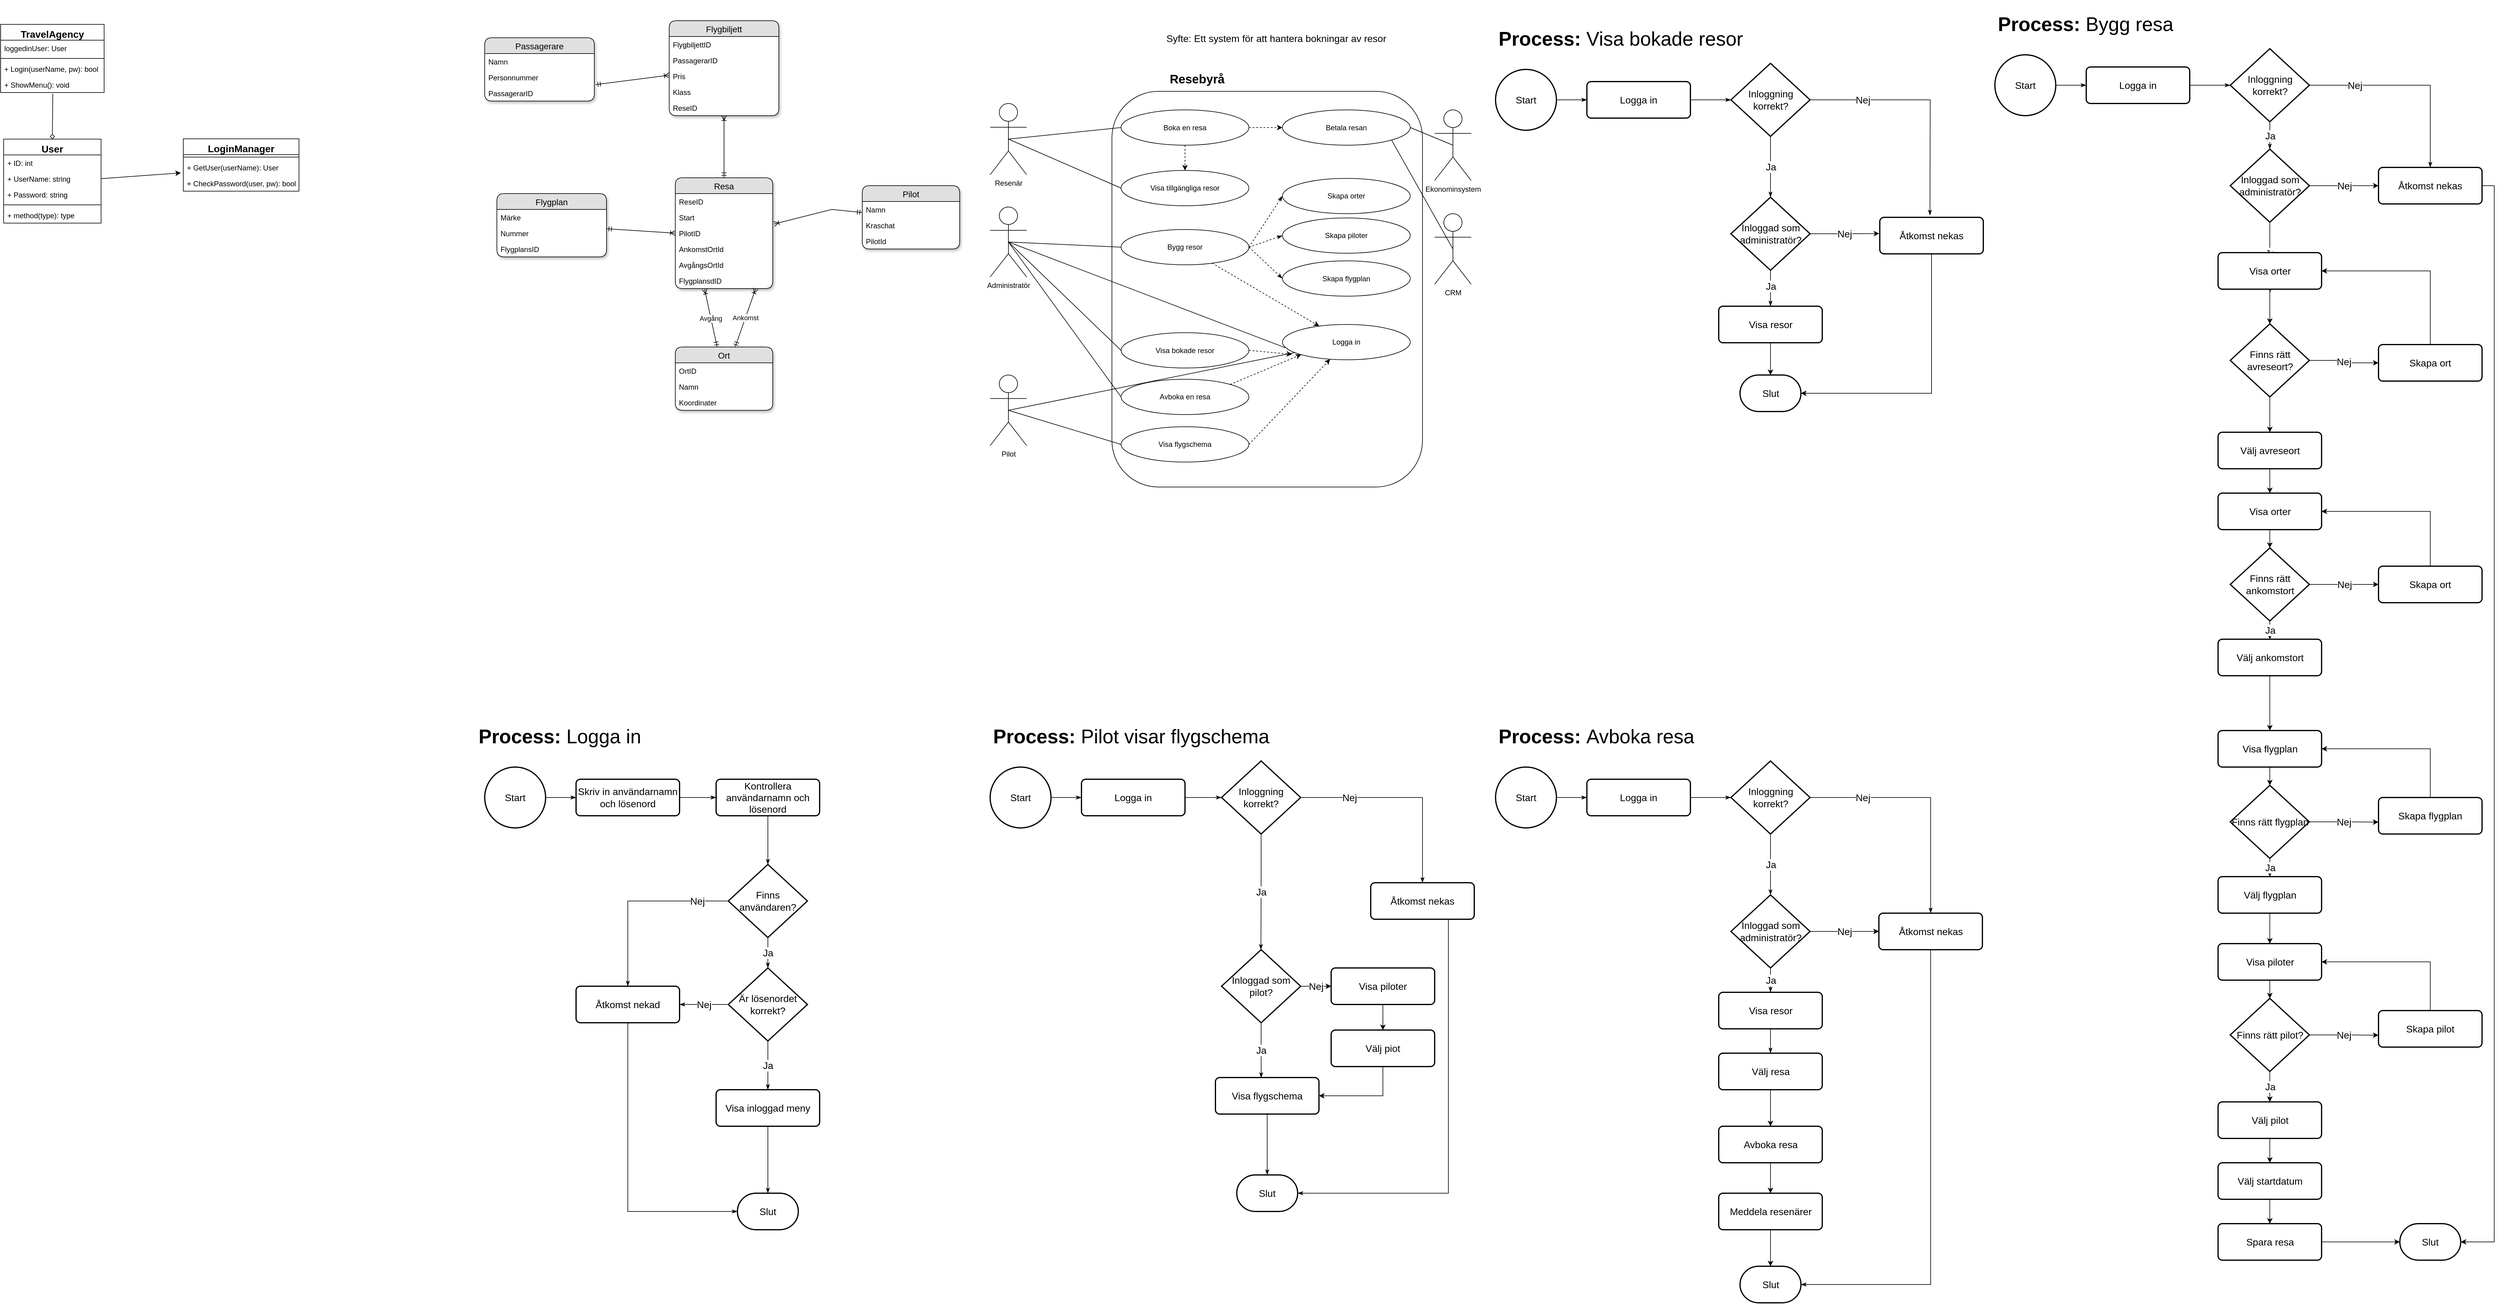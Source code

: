 <mxfile version="10.6.0" type="github"><diagram id="nclmSGmhBpI-A9HzdQHZ" name="Page-1"><mxGraphModel dx="1823" dy="533" grid="1" gridSize="10" guides="1" tooltips="1" connect="1" arrows="1" fold="1" page="1" pageScale="1" pageWidth="827" pageHeight="1169" math="0" shadow="0"><root><mxCell id="0"/><mxCell id="1" parent="0"/><mxCell id="ZeRZd5XVYMbPh6WPSMzJ-46" style="edgeStyle=none;rounded=0;orthogonalLoop=1;jettySize=auto;html=1;entryX=0;entryY=0.5;entryDx=0;entryDy=0;startArrow=ERmandOne;startFill=0;sourcePerimeterSpacing=0;endArrow=ERoneToMany;endFill=0;" parent="1" source="ZeRZd5XVYMbPh6WPSMzJ-15" target="ZeRZd5XVYMbPh6WPSMzJ-40" edge="1"><mxGeometry relative="1" as="geometry"/></mxCell><mxCell id="ZeRZd5XVYMbPh6WPSMzJ-15" value="&#10;Flygplan&#10;" style="swimlane;fontStyle=0;childLayout=stackLayout;horizontal=1;startSize=26;fillColor=#e0e0e0;horizontalStack=0;resizeParent=1;resizeParentMax=0;resizeLast=0;collapsible=1;marginBottom=0;swimlaneFillColor=#ffffff;align=center;fontSize=14;rounded=1;shadow=1;glass=0;comic=0;" parent="1" vertex="1"><mxGeometry x="40" y="318" width="180" height="104" as="geometry"/></mxCell><mxCell id="ZeRZd5XVYMbPh6WPSMzJ-68" value="Märke" style="text;strokeColor=none;fillColor=none;spacingLeft=4;spacingRight=4;overflow=hidden;rotatable=0;points=[[0,0.5],[1,0.5]];portConstraint=eastwest;fontSize=12;rounded=1;shadow=1;glass=0;comic=0;" parent="ZeRZd5XVYMbPh6WPSMzJ-15" vertex="1"><mxGeometry y="26" width="180" height="26" as="geometry"/></mxCell><mxCell id="ZeRZd5XVYMbPh6WPSMzJ-69" value="Nummer" style="text;strokeColor=none;fillColor=none;spacingLeft=4;spacingRight=4;overflow=hidden;rotatable=0;points=[[0,0.5],[1,0.5]];portConstraint=eastwest;fontSize=12;rounded=1;shadow=1;glass=0;comic=0;" parent="ZeRZd5XVYMbPh6WPSMzJ-15" vertex="1"><mxGeometry y="52" width="180" height="26" as="geometry"/></mxCell><mxCell id="ZeRZd5XVYMbPh6WPSMzJ-55" value="FlygplansID" style="text;strokeColor=none;fillColor=none;spacingLeft=4;spacingRight=4;overflow=hidden;rotatable=0;points=[[0,0.5],[1,0.5]];portConstraint=eastwest;fontSize=12;rounded=1;shadow=1;glass=0;comic=0;" parent="ZeRZd5XVYMbPh6WPSMzJ-15" vertex="1"><mxGeometry y="78" width="180" height="26" as="geometry"/></mxCell><mxCell id="ZeRZd5XVYMbPh6WPSMzJ-36" value="Passagerare" style="swimlane;fontStyle=0;childLayout=stackLayout;horizontal=1;startSize=26;fillColor=#e0e0e0;horizontalStack=0;resizeParent=1;resizeParentMax=0;resizeLast=0;collapsible=1;marginBottom=0;swimlaneFillColor=#ffffff;align=center;fontSize=14;rounded=1;shadow=1;glass=0;comic=0;" parent="1" vertex="1"><mxGeometry x="20" y="62" width="180" height="104" as="geometry"/></mxCell><mxCell id="ZeRZd5XVYMbPh6WPSMzJ-66" value="Namn" style="text;strokeColor=none;fillColor=none;spacingLeft=4;spacingRight=4;overflow=hidden;rotatable=0;points=[[0,0.5],[1,0.5]];portConstraint=eastwest;fontSize=12;rounded=1;shadow=1;glass=0;comic=0;" parent="ZeRZd5XVYMbPh6WPSMzJ-36" vertex="1"><mxGeometry y="26" width="180" height="26" as="geometry"/></mxCell><mxCell id="ZeRZd5XVYMbPh6WPSMzJ-67" value="Personnummer" style="text;strokeColor=none;fillColor=none;spacingLeft=4;spacingRight=4;overflow=hidden;rotatable=0;points=[[0,0.5],[1,0.5]];portConstraint=eastwest;fontSize=12;rounded=1;shadow=1;glass=0;comic=0;" parent="ZeRZd5XVYMbPh6WPSMzJ-36" vertex="1"><mxGeometry y="52" width="180" height="26" as="geometry"/></mxCell><mxCell id="ZeRZd5XVYMbPh6WPSMzJ-59" value="PassagerarID" style="text;strokeColor=none;fillColor=none;spacingLeft=4;spacingRight=4;overflow=hidden;rotatable=0;points=[[0,0.5],[1,0.5]];portConstraint=eastwest;fontSize=12;rounded=1;shadow=1;glass=0;comic=0;" parent="ZeRZd5XVYMbPh6WPSMzJ-36" vertex="1"><mxGeometry y="78" width="180" height="26" as="geometry"/></mxCell><mxCell id="ZeRZd5XVYMbPh6WPSMzJ-53" style="edgeStyle=none;rounded=0;orthogonalLoop=1;jettySize=auto;html=1;startArrow=ERoneToMany;startFill=0;sourcePerimeterSpacing=0;endArrow=ERmandOne;endFill=0;entryX=0.5;entryY=0;entryDx=0;entryDy=0;" parent="1" source="ZeRZd5XVYMbPh6WPSMzJ-38" target="ZeRZd5XVYMbPh6WPSMzJ-40" edge="1"><mxGeometry relative="1" as="geometry"><mxPoint x="413" y="238" as="targetPoint"/></mxGeometry></mxCell><mxCell id="ZeRZd5XVYMbPh6WPSMzJ-54" style="edgeStyle=none;rounded=0;orthogonalLoop=1;jettySize=auto;html=1;startArrow=ERoneToMany;startFill=0;sourcePerimeterSpacing=0;endArrow=ERmandOne;endFill=0;entryX=1.011;entryY=-0.038;entryDx=0;entryDy=0;entryPerimeter=0;" parent="1" source="ZeRZd5XVYMbPh6WPSMzJ-38" target="ZeRZd5XVYMbPh6WPSMzJ-59" edge="1"><mxGeometry relative="1" as="geometry"><mxPoint x="412" y="62" as="targetPoint"/></mxGeometry></mxCell><mxCell id="ZeRZd5XVYMbPh6WPSMzJ-38" value="Flygbiljett" style="swimlane;fontStyle=0;childLayout=stackLayout;horizontal=1;startSize=26;fillColor=#e0e0e0;horizontalStack=0;resizeParent=1;resizeParentMax=0;resizeLast=0;collapsible=1;marginBottom=0;swimlaneFillColor=#ffffff;align=center;fontSize=14;rounded=1;shadow=1;glass=0;comic=0;" parent="1" vertex="1"><mxGeometry x="323" y="34" width="180" height="156" as="geometry"/></mxCell><mxCell id="ZeRZd5XVYMbPh6WPSMzJ-58" value="FlygbiljettID" style="text;strokeColor=none;fillColor=none;spacingLeft=4;spacingRight=4;overflow=hidden;rotatable=0;points=[[0,0.5],[1,0.5]];portConstraint=eastwest;fontSize=12;rounded=1;shadow=1;glass=0;comic=0;" parent="ZeRZd5XVYMbPh6WPSMzJ-38" vertex="1"><mxGeometry y="26" width="180" height="26" as="geometry"/></mxCell><mxCell id="ZeRZd5XVYMbPh6WPSMzJ-65" value="PassagerarID" style="text;strokeColor=none;fillColor=none;spacingLeft=4;spacingRight=4;overflow=hidden;rotatable=0;points=[[0,0.5],[1,0.5]];portConstraint=eastwest;fontSize=12;rounded=1;shadow=1;glass=0;comic=0;" parent="ZeRZd5XVYMbPh6WPSMzJ-38" vertex="1"><mxGeometry y="52" width="180" height="26" as="geometry"/></mxCell><mxCell id="ZeRZd5XVYMbPh6WPSMzJ-78" value="Pris" style="text;strokeColor=none;fillColor=none;spacingLeft=4;spacingRight=4;overflow=hidden;rotatable=0;points=[[0,0.5],[1,0.5]];portConstraint=eastwest;fontSize=12;rounded=1;shadow=1;glass=0;comic=0;" parent="ZeRZd5XVYMbPh6WPSMzJ-38" vertex="1"><mxGeometry y="78" width="180" height="26" as="geometry"/></mxCell><mxCell id="ZeRZd5XVYMbPh6WPSMzJ-77" value="Klass" style="text;strokeColor=none;fillColor=none;spacingLeft=4;spacingRight=4;overflow=hidden;rotatable=0;points=[[0,0.5],[1,0.5]];portConstraint=eastwest;fontSize=12;rounded=1;shadow=1;glass=0;comic=0;" parent="ZeRZd5XVYMbPh6WPSMzJ-38" vertex="1"><mxGeometry y="104" width="180" height="26" as="geometry"/></mxCell><mxCell id="ZeRZd5XVYMbPh6WPSMzJ-64" value="ReseID" style="text;strokeColor=none;fillColor=none;spacingLeft=4;spacingRight=4;overflow=hidden;rotatable=0;points=[[0,0.5],[1,0.5]];portConstraint=eastwest;fontSize=12;rounded=1;shadow=1;glass=0;comic=0;" parent="ZeRZd5XVYMbPh6WPSMzJ-38" vertex="1"><mxGeometry y="130" width="180" height="26" as="geometry"/></mxCell><mxCell id="ZeRZd5XVYMbPh6WPSMzJ-48" style="edgeStyle=none;rounded=0;orthogonalLoop=1;jettySize=auto;html=1;entryX=1.013;entryY=-0.077;entryDx=0;entryDy=0;startArrow=ERmandOne;startFill=0;sourcePerimeterSpacing=0;endArrow=ERoneToMany;endFill=0;entryPerimeter=0;" parent="1" source="ZeRZd5XVYMbPh6WPSMzJ-19" target="ZeRZd5XVYMbPh6WPSMzJ-63" edge="1"><mxGeometry relative="1" as="geometry"><Array as="points"><mxPoint x="590" y="344"/></Array></mxGeometry></mxCell><mxCell id="ZeRZd5XVYMbPh6WPSMzJ-19" value="Pilot" style="swimlane;fontStyle=0;childLayout=stackLayout;horizontal=1;startSize=26;fillColor=#e0e0e0;horizontalStack=0;resizeParent=1;resizeParentMax=0;resizeLast=0;collapsible=1;marginBottom=0;swimlaneFillColor=#ffffff;align=center;fontSize=14;rounded=1;shadow=1;glass=0;comic=0;" parent="1" vertex="1"><mxGeometry x="640" y="305" width="160" height="104" as="geometry"/></mxCell><mxCell id="ZeRZd5XVYMbPh6WPSMzJ-70" value="Namn" style="text;strokeColor=none;fillColor=none;spacingLeft=4;spacingRight=4;overflow=hidden;rotatable=0;points=[[0,0.5],[1,0.5]];portConstraint=eastwest;fontSize=12;rounded=1;shadow=1;glass=0;comic=0;" parent="ZeRZd5XVYMbPh6WPSMzJ-19" vertex="1"><mxGeometry y="26" width="160" height="26" as="geometry"/></mxCell><mxCell id="ZeRZd5XVYMbPh6WPSMzJ-71" value="Kraschat" style="text;strokeColor=none;fillColor=none;spacingLeft=4;spacingRight=4;overflow=hidden;rotatable=0;points=[[0,0.5],[1,0.5]];portConstraint=eastwest;fontSize=12;rounded=1;shadow=1;glass=0;comic=0;" parent="ZeRZd5XVYMbPh6WPSMzJ-19" vertex="1"><mxGeometry y="52" width="160" height="26" as="geometry"/></mxCell><mxCell id="ZeRZd5XVYMbPh6WPSMzJ-56" value="PilotId" style="text;strokeColor=none;fillColor=none;spacingLeft=4;spacingRight=4;overflow=hidden;rotatable=0;points=[[0,0.5],[1,0.5]];portConstraint=eastwest;fontSize=12;rounded=1;shadow=1;glass=0;comic=0;" parent="ZeRZd5XVYMbPh6WPSMzJ-19" vertex="1"><mxGeometry y="78" width="160" height="26" as="geometry"/></mxCell><mxCell id="ZeRZd5XVYMbPh6WPSMzJ-40" value="Resa" style="swimlane;fontStyle=0;childLayout=stackLayout;horizontal=1;startSize=26;fillColor=#e0e0e0;horizontalStack=0;resizeParent=1;resizeParentMax=0;resizeLast=0;collapsible=1;marginBottom=0;swimlaneFillColor=#ffffff;align=center;fontSize=14;rounded=1;shadow=1;glass=0;comic=0;" parent="1" vertex="1"><mxGeometry x="333" y="292" width="160" height="182" as="geometry"/></mxCell><mxCell id="ZeRZd5XVYMbPh6WPSMzJ-57" value="ReseID" style="text;strokeColor=none;fillColor=none;spacingLeft=4;spacingRight=4;overflow=hidden;rotatable=0;points=[[0,0.5],[1,0.5]];portConstraint=eastwest;fontSize=12;rounded=1;shadow=1;glass=0;comic=0;" parent="ZeRZd5XVYMbPh6WPSMzJ-40" vertex="1"><mxGeometry y="26" width="160" height="26" as="geometry"/></mxCell><mxCell id="ZeRZd5XVYMbPh6WPSMzJ-72" value="Start" style="text;strokeColor=none;fillColor=none;spacingLeft=4;spacingRight=4;overflow=hidden;rotatable=0;points=[[0,0.5],[1,0.5]];portConstraint=eastwest;fontSize=12;rounded=1;shadow=1;glass=0;comic=0;" parent="ZeRZd5XVYMbPh6WPSMzJ-40" vertex="1"><mxGeometry y="52" width="160" height="26" as="geometry"/></mxCell><mxCell id="ZeRZd5XVYMbPh6WPSMzJ-63" value="PilotID" style="text;strokeColor=none;fillColor=none;spacingLeft=4;spacingRight=4;overflow=hidden;rotatable=0;points=[[0,0.5],[1,0.5]];portConstraint=eastwest;fontSize=12;rounded=1;shadow=1;glass=0;comic=0;" parent="ZeRZd5XVYMbPh6WPSMzJ-40" vertex="1"><mxGeometry y="78" width="160" height="26" as="geometry"/></mxCell><mxCell id="ZeRZd5XVYMbPh6WPSMzJ-87" value="AnkomstOrtId" style="text;strokeColor=none;fillColor=none;spacingLeft=4;spacingRight=4;overflow=hidden;rotatable=0;points=[[0,0.5],[1,0.5]];portConstraint=eastwest;fontSize=12;rounded=1;shadow=1;glass=0;comic=0;" parent="ZeRZd5XVYMbPh6WPSMzJ-40" vertex="1"><mxGeometry y="104" width="160" height="26" as="geometry"/></mxCell><mxCell id="ZeRZd5XVYMbPh6WPSMzJ-86" value="AvgångsOrtId" style="text;strokeColor=none;fillColor=none;spacingLeft=4;spacingRight=4;overflow=hidden;rotatable=0;points=[[0,0.5],[1,0.5]];portConstraint=eastwest;fontSize=12;rounded=1;shadow=1;glass=0;comic=0;" parent="ZeRZd5XVYMbPh6WPSMzJ-40" vertex="1"><mxGeometry y="130" width="160" height="26" as="geometry"/></mxCell><mxCell id="ZeRZd5XVYMbPh6WPSMzJ-62" value="FlygplansdID" style="text;strokeColor=none;fillColor=none;spacingLeft=4;spacingRight=4;overflow=hidden;rotatable=0;points=[[0,0.5],[1,0.5]];portConstraint=eastwest;fontSize=12;rounded=1;shadow=1;glass=0;comic=0;" parent="ZeRZd5XVYMbPh6WPSMzJ-40" vertex="1"><mxGeometry y="156" width="160" height="26" as="geometry"/></mxCell><mxCell id="ZeRZd5XVYMbPh6WPSMzJ-84" value="Ankomst" style="edgeStyle=none;rounded=0;orthogonalLoop=1;jettySize=auto;html=1;entryX=0.825;entryY=1;entryDx=0;entryDy=0;entryPerimeter=0;startArrow=ERmandOne;startFill=0;sourcePerimeterSpacing=0;endArrow=ERoneToMany;endFill=0;" parent="1" source="ZeRZd5XVYMbPh6WPSMzJ-79" target="ZeRZd5XVYMbPh6WPSMzJ-62" edge="1"><mxGeometry relative="1" as="geometry"/></mxCell><mxCell id="ZeRZd5XVYMbPh6WPSMzJ-85" value="Avgång" style="edgeStyle=none;rounded=0;orthogonalLoop=1;jettySize=auto;html=1;entryX=0.3;entryY=1.038;entryDx=0;entryDy=0;entryPerimeter=0;startArrow=ERmandOne;startFill=0;sourcePerimeterSpacing=0;endArrow=ERoneToMany;endFill=0;" parent="1" source="ZeRZd5XVYMbPh6WPSMzJ-79" target="ZeRZd5XVYMbPh6WPSMzJ-62" edge="1"><mxGeometry relative="1" as="geometry"/></mxCell><mxCell id="ZeRZd5XVYMbPh6WPSMzJ-79" value="Ort" style="swimlane;fontStyle=0;childLayout=stackLayout;horizontal=1;startSize=26;fillColor=#e0e0e0;horizontalStack=0;resizeParent=1;resizeParentMax=0;resizeLast=0;collapsible=1;marginBottom=0;swimlaneFillColor=#ffffff;align=center;fontSize=14;rounded=1;shadow=1;glass=0;comic=0;" parent="1" vertex="1"><mxGeometry x="333" y="570" width="160" height="104" as="geometry"/></mxCell><mxCell id="ZeRZd5XVYMbPh6WPSMzJ-80" value="OrtID" style="text;strokeColor=none;fillColor=none;spacingLeft=4;spacingRight=4;overflow=hidden;rotatable=0;points=[[0,0.5],[1,0.5]];portConstraint=eastwest;fontSize=12;" parent="ZeRZd5XVYMbPh6WPSMzJ-79" vertex="1"><mxGeometry y="26" width="160" height="26" as="geometry"/></mxCell><mxCell id="ZeRZd5XVYMbPh6WPSMzJ-81" value="Namn" style="text;strokeColor=none;fillColor=none;spacingLeft=4;spacingRight=4;overflow=hidden;rotatable=0;points=[[0,0.5],[1,0.5]];portConstraint=eastwest;fontSize=12;" parent="ZeRZd5XVYMbPh6WPSMzJ-79" vertex="1"><mxGeometry y="52" width="160" height="26" as="geometry"/></mxCell><mxCell id="ZeRZd5XVYMbPh6WPSMzJ-82" value="Koordinater" style="text;strokeColor=none;fillColor=none;spacingLeft=4;spacingRight=4;overflow=hidden;rotatable=0;points=[[0,0.5],[1,0.5]];portConstraint=eastwest;fontSize=12;" parent="ZeRZd5XVYMbPh6WPSMzJ-79" vertex="1"><mxGeometry y="78" width="160" height="26" as="geometry"/></mxCell><mxCell id="jaRL0ep0uFNgEzVg1b3R-1" value="" style="rounded=1;whiteSpace=wrap;html=1;" parent="1" vertex="1"><mxGeometry x="1050" y="150" width="510" height="650" as="geometry"/></mxCell><mxCell id="jaRL0ep0uFNgEzVg1b3R-3" value="&lt;font style=&quot;font-size: 20px&quot;&gt;Resebyrå&lt;/font&gt;" style="text;html=1;strokeColor=none;fillColor=none;align=center;verticalAlign=middle;whiteSpace=wrap;rounded=0;fontStyle=1" parent="1" vertex="1"><mxGeometry x="1170" y="119" width="40" height="20" as="geometry"/></mxCell><mxCell id="jaRL0ep0uFNgEzVg1b3R-42" style="edgeStyle=none;rounded=0;orthogonalLoop=1;jettySize=auto;html=1;exitX=0.5;exitY=0.5;exitDx=0;exitDy=0;exitPerimeter=0;fontSize=16;endArrow=none;endFill=0;entryX=0;entryY=0.5;entryDx=0;entryDy=0;" parent="1" source="jaRL0ep0uFNgEzVg1b3R-7" target="jaRL0ep0uFNgEzVg1b3R-30" edge="1"><mxGeometry relative="1" as="geometry"/></mxCell><mxCell id="jaRL0ep0uFNgEzVg1b3R-43" style="edgeStyle=none;rounded=0;orthogonalLoop=1;jettySize=auto;html=1;exitX=0.5;exitY=0.5;exitDx=0;exitDy=0;exitPerimeter=0;endArrow=none;endFill=0;fontSize=16;entryX=0;entryY=0.5;entryDx=0;entryDy=0;" parent="1" source="jaRL0ep0uFNgEzVg1b3R-7" target="jaRL0ep0uFNgEzVg1b3R-34" edge="1"><mxGeometry relative="1" as="geometry"/></mxCell><mxCell id="jaRL0ep0uFNgEzVg1b3R-7" value="Resenär" style="shape=umlActor;verticalLabelPosition=bottom;labelBackgroundColor=#ffffff;verticalAlign=top;html=1;outlineConnect=0;" parent="1" vertex="1"><mxGeometry x="850" y="170" width="60" height="117" as="geometry"/></mxCell><mxCell id="jaRL0ep0uFNgEzVg1b3R-44" style="edgeStyle=none;rounded=0;orthogonalLoop=1;jettySize=auto;html=1;exitX=0.5;exitY=0.5;exitDx=0;exitDy=0;exitPerimeter=0;entryX=0;entryY=0.5;entryDx=0;entryDy=0;endArrow=none;endFill=0;fontSize=16;" parent="1" source="jaRL0ep0uFNgEzVg1b3R-12" target="jaRL0ep0uFNgEzVg1b3R-26" edge="1"><mxGeometry relative="1" as="geometry"/></mxCell><mxCell id="jaRL0ep0uFNgEzVg1b3R-45" style="edgeStyle=none;rounded=0;orthogonalLoop=1;jettySize=auto;html=1;exitX=0.5;exitY=0.5;exitDx=0;exitDy=0;exitPerimeter=0;entryX=0;entryY=0.5;entryDx=0;entryDy=0;endArrow=none;endFill=0;fontSize=16;" parent="1" source="jaRL0ep0uFNgEzVg1b3R-12" target="jaRL0ep0uFNgEzVg1b3R-31" edge="1"><mxGeometry relative="1" as="geometry"/></mxCell><mxCell id="jaRL0ep0uFNgEzVg1b3R-46" style="edgeStyle=none;rounded=0;orthogonalLoop=1;jettySize=auto;html=1;exitX=0.5;exitY=0.5;exitDx=0;exitDy=0;exitPerimeter=0;entryX=0;entryY=0.5;entryDx=0;entryDy=0;endArrow=none;endFill=0;fontSize=16;" parent="1" source="jaRL0ep0uFNgEzVg1b3R-12" target="jaRL0ep0uFNgEzVg1b3R-25" edge="1"><mxGeometry relative="1" as="geometry"/></mxCell><mxCell id="jaRL0ep0uFNgEzVg1b3R-47" style="edgeStyle=none;rounded=0;orthogonalLoop=1;jettySize=auto;html=1;exitX=0.5;exitY=0.5;exitDx=0;exitDy=0;exitPerimeter=0;entryX=0.024;entryY=0.661;entryDx=0;entryDy=0;entryPerimeter=0;endArrow=none;endFill=0;fontSize=16;" parent="1" source="jaRL0ep0uFNgEzVg1b3R-12" target="jaRL0ep0uFNgEzVg1b3R-32" edge="1"><mxGeometry relative="1" as="geometry"/></mxCell><mxCell id="jaRL0ep0uFNgEzVg1b3R-12" value="Administratör" style="shape=umlActor;verticalLabelPosition=bottom;labelBackgroundColor=#ffffff;verticalAlign=top;html=1;outlineConnect=0;" parent="1" vertex="1"><mxGeometry x="850" y="340" width="60" height="115" as="geometry"/></mxCell><mxCell id="jaRL0ep0uFNgEzVg1b3R-10" value="Syfte: Ett system för att hantera bokningar av resor" style="text;html=1;strokeColor=none;fillColor=none;align=center;verticalAlign=middle;whiteSpace=wrap;rounded=0;fontSize=16;" parent="1" vertex="1"><mxGeometry x="1100" y="53" width="440" height="20" as="geometry"/></mxCell><mxCell id="jaRL0ep0uFNgEzVg1b3R-23" value="Betala resan" style="ellipse;whiteSpace=wrap;html=1;" parent="1" vertex="1"><mxGeometry x="1330" y="180.5" width="210" height="58" as="geometry"/></mxCell><mxCell id="jaRL0ep0uFNgEzVg1b3R-39" style="edgeStyle=none;rounded=0;orthogonalLoop=1;jettySize=auto;html=1;exitX=1;exitY=0;exitDx=0;exitDy=0;dashed=1;fontSize=16;entryX=0;entryY=1;entryDx=0;entryDy=0;" parent="1" source="jaRL0ep0uFNgEzVg1b3R-25" target="jaRL0ep0uFNgEzVg1b3R-32" edge="1"><mxGeometry relative="1" as="geometry"/></mxCell><mxCell id="jaRL0ep0uFNgEzVg1b3R-25" value="Avboka en resa" style="ellipse;whiteSpace=wrap;html=1;" parent="1" vertex="1"><mxGeometry x="1065" y="623" width="210" height="58" as="geometry"/></mxCell><mxCell id="jaRL0ep0uFNgEzVg1b3R-36" style="rounded=0;orthogonalLoop=1;jettySize=auto;html=1;fontSize=16;dashed=1;" parent="1" source="jaRL0ep0uFNgEzVg1b3R-26" target="jaRL0ep0uFNgEzVg1b3R-32" edge="1"><mxGeometry relative="1" as="geometry"/></mxCell><mxCell id="jaRL0ep0uFNgEzVg1b3R-54" style="edgeStyle=none;rounded=0;orthogonalLoop=1;jettySize=auto;html=1;exitX=1;exitY=0.5;exitDx=0;exitDy=0;entryX=0;entryY=0.5;entryDx=0;entryDy=0;endArrow=classicThin;endFill=1;fontSize=16;dashed=1;" parent="1" source="jaRL0ep0uFNgEzVg1b3R-26" target="jaRL0ep0uFNgEzVg1b3R-51" edge="1"><mxGeometry relative="1" as="geometry"/></mxCell><mxCell id="jaRL0ep0uFNgEzVg1b3R-55" style="edgeStyle=none;rounded=0;orthogonalLoop=1;jettySize=auto;html=1;exitX=1;exitY=0.5;exitDx=0;exitDy=0;dashed=1;endArrow=classicThin;endFill=1;fontSize=16;entryX=0;entryY=0.5;entryDx=0;entryDy=0;" parent="1" source="jaRL0ep0uFNgEzVg1b3R-26" target="jaRL0ep0uFNgEzVg1b3R-52" edge="1"><mxGeometry relative="1" as="geometry"/></mxCell><mxCell id="jaRL0ep0uFNgEzVg1b3R-56" style="edgeStyle=none;rounded=0;orthogonalLoop=1;jettySize=auto;html=1;exitX=1;exitY=0.5;exitDx=0;exitDy=0;entryX=0;entryY=0.5;entryDx=0;entryDy=0;dashed=1;endArrow=classicThin;endFill=1;fontSize=16;" parent="1" source="jaRL0ep0uFNgEzVg1b3R-26" target="jaRL0ep0uFNgEzVg1b3R-53" edge="1"><mxGeometry relative="1" as="geometry"/></mxCell><mxCell id="jaRL0ep0uFNgEzVg1b3R-26" value="Bygg resor" style="ellipse;whiteSpace=wrap;html=1;" parent="1" vertex="1"><mxGeometry x="1065" y="377" width="210" height="58" as="geometry"/></mxCell><mxCell id="jaRL0ep0uFNgEzVg1b3R-37" style="edgeStyle=none;rounded=0;orthogonalLoop=1;jettySize=auto;html=1;exitX=1;exitY=0.5;exitDx=0;exitDy=0;dashed=1;fontSize=16;" parent="1" source="jaRL0ep0uFNgEzVg1b3R-29" target="jaRL0ep0uFNgEzVg1b3R-32" edge="1"><mxGeometry relative="1" as="geometry"/></mxCell><mxCell id="jaRL0ep0uFNgEzVg1b3R-29" value="Visa flygschema" style="ellipse;whiteSpace=wrap;html=1;" parent="1" vertex="1"><mxGeometry x="1065" y="701" width="210" height="58" as="geometry"/></mxCell><mxCell id="jaRL0ep0uFNgEzVg1b3R-40" style="edgeStyle=none;rounded=0;orthogonalLoop=1;jettySize=auto;html=1;exitX=1;exitY=0.5;exitDx=0;exitDy=0;dashed=1;fontSize=16;" parent="1" source="jaRL0ep0uFNgEzVg1b3R-30" target="jaRL0ep0uFNgEzVg1b3R-23" edge="1"><mxGeometry relative="1" as="geometry"/></mxCell><mxCell id="jaRL0ep0uFNgEzVg1b3R-41" style="edgeStyle=none;rounded=0;orthogonalLoop=1;jettySize=auto;html=1;exitX=0.5;exitY=1;exitDx=0;exitDy=0;entryX=0.5;entryY=0;entryDx=0;entryDy=0;dashed=1;fontSize=16;" parent="1" source="jaRL0ep0uFNgEzVg1b3R-30" target="jaRL0ep0uFNgEzVg1b3R-34" edge="1"><mxGeometry relative="1" as="geometry"/></mxCell><mxCell id="jaRL0ep0uFNgEzVg1b3R-30" value="Boka en resa" style="ellipse;whiteSpace=wrap;html=1;" parent="1" vertex="1"><mxGeometry x="1065" y="180.5" width="210" height="58" as="geometry"/></mxCell><mxCell id="jaRL0ep0uFNgEzVg1b3R-38" style="edgeStyle=none;rounded=0;orthogonalLoop=1;jettySize=auto;html=1;exitX=1;exitY=0.5;exitDx=0;exitDy=0;dashed=1;fontSize=16;entryX=0.075;entryY=0.845;entryDx=0;entryDy=0;entryPerimeter=0;" parent="1" source="jaRL0ep0uFNgEzVg1b3R-31" target="jaRL0ep0uFNgEzVg1b3R-32" edge="1"><mxGeometry relative="1" as="geometry"/></mxCell><mxCell id="jaRL0ep0uFNgEzVg1b3R-31" value="Visa bokade resor" style="ellipse;whiteSpace=wrap;html=1;" parent="1" vertex="1"><mxGeometry x="1065" y="546.5" width="210" height="58" as="geometry"/></mxCell><mxCell id="jaRL0ep0uFNgEzVg1b3R-32" value="Logga in" style="ellipse;whiteSpace=wrap;html=1;" parent="1" vertex="1"><mxGeometry x="1330" y="533" width="210" height="58" as="geometry"/></mxCell><mxCell id="jaRL0ep0uFNgEzVg1b3R-48" style="edgeStyle=none;rounded=0;orthogonalLoop=1;jettySize=auto;html=1;exitX=0.5;exitY=0.5;exitDx=0;exitDy=0;exitPerimeter=0;entryX=0;entryY=0.5;entryDx=0;entryDy=0;endArrow=none;endFill=0;fontSize=16;" parent="1" source="jaRL0ep0uFNgEzVg1b3R-33" target="jaRL0ep0uFNgEzVg1b3R-29" edge="1"><mxGeometry relative="1" as="geometry"/></mxCell><mxCell id="jaRL0ep0uFNgEzVg1b3R-49" style="edgeStyle=none;rounded=0;orthogonalLoop=1;jettySize=auto;html=1;exitX=0.5;exitY=0.5;exitDx=0;exitDy=0;exitPerimeter=0;endArrow=none;endFill=0;fontSize=16;" parent="1" source="jaRL0ep0uFNgEzVg1b3R-33" target="jaRL0ep0uFNgEzVg1b3R-32" edge="1"><mxGeometry relative="1" as="geometry"/></mxCell><mxCell id="jaRL0ep0uFNgEzVg1b3R-33" value="Pilot" style="shape=umlActor;verticalLabelPosition=bottom;labelBackgroundColor=#ffffff;verticalAlign=top;html=1;outlineConnect=0;" parent="1" vertex="1"><mxGeometry x="850" y="616" width="60" height="116" as="geometry"/></mxCell><mxCell id="jaRL0ep0uFNgEzVg1b3R-34" value="Visa tillgängliga resor" style="ellipse;whiteSpace=wrap;html=1;" parent="1" vertex="1"><mxGeometry x="1065" y="280" width="210" height="58" as="geometry"/></mxCell><mxCell id="jaRL0ep0uFNgEzVg1b3R-51" value="Skapa orter" style="ellipse;whiteSpace=wrap;html=1;" parent="1" vertex="1"><mxGeometry x="1330" y="293" width="210" height="58" as="geometry"/></mxCell><mxCell id="jaRL0ep0uFNgEzVg1b3R-52" value="Skapa piloter" style="ellipse;whiteSpace=wrap;html=1;" parent="1" vertex="1"><mxGeometry x="1330" y="358" width="210" height="58" as="geometry"/></mxCell><mxCell id="jaRL0ep0uFNgEzVg1b3R-53" value="Skapa flygplan" style="ellipse;whiteSpace=wrap;html=1;" parent="1" vertex="1"><mxGeometry x="1330" y="428.5" width="210" height="58" as="geometry"/></mxCell><mxCell id="jaRL0ep0uFNgEzVg1b3R-59" style="edgeStyle=none;rounded=0;orthogonalLoop=1;jettySize=auto;html=1;exitX=0.5;exitY=0.5;exitDx=0;exitDy=0;exitPerimeter=0;entryX=1;entryY=0.5;entryDx=0;entryDy=0;endArrow=none;endFill=0;fontSize=16;" parent="1" source="jaRL0ep0uFNgEzVg1b3R-57" target="jaRL0ep0uFNgEzVg1b3R-23" edge="1"><mxGeometry relative="1" as="geometry"/></mxCell><mxCell id="jaRL0ep0uFNgEzVg1b3R-57" value="Ekonominsystem" style="shape=umlActor;verticalLabelPosition=bottom;labelBackgroundColor=#ffffff;verticalAlign=top;html=1;outlineConnect=0;" parent="1" vertex="1"><mxGeometry x="1580" y="180.5" width="60" height="116" as="geometry"/></mxCell><mxCell id="jaRL0ep0uFNgEzVg1b3R-60" style="edgeStyle=none;rounded=0;orthogonalLoop=1;jettySize=auto;html=1;exitX=0.5;exitY=0.5;exitDx=0;exitDy=0;exitPerimeter=0;entryX=1;entryY=1;entryDx=0;entryDy=0;endArrow=none;endFill=0;fontSize=16;" parent="1" source="jaRL0ep0uFNgEzVg1b3R-58" target="jaRL0ep0uFNgEzVg1b3R-23" edge="1"><mxGeometry relative="1" as="geometry"/></mxCell><mxCell id="jaRL0ep0uFNgEzVg1b3R-58" value="CRM" style="shape=umlActor;verticalLabelPosition=bottom;labelBackgroundColor=#ffffff;verticalAlign=top;html=1;outlineConnect=0;" parent="1" vertex="1"><mxGeometry x="1580" y="351" width="60" height="116" as="geometry"/></mxCell><mxCell id="jaRL0ep0uFNgEzVg1b3R-66" style="edgeStyle=none;rounded=0;orthogonalLoop=1;jettySize=auto;html=1;exitX=1;exitY=0.5;exitDx=0;exitDy=0;exitPerimeter=0;entryX=0;entryY=0.5;entryDx=0;entryDy=0;endArrow=classicThin;endFill=1;fontSize=16;" parent="1" source="jaRL0ep0uFNgEzVg1b3R-61" target="jaRL0ep0uFNgEzVg1b3R-63" edge="1"><mxGeometry relative="1" as="geometry"/></mxCell><mxCell id="jaRL0ep0uFNgEzVg1b3R-61" value="Start" style="strokeWidth=2;html=1;shape=mxgraph.flowchart.start_2;whiteSpace=wrap;fontSize=16;" parent="1" vertex="1"><mxGeometry x="20" y="1260" width="100" height="100" as="geometry"/></mxCell><mxCell id="jaRL0ep0uFNgEzVg1b3R-62" value="&lt;h1&gt;Process: &lt;span style=&quot;font-weight: normal&quot;&gt;Logga in&lt;/span&gt;&lt;/h1&gt;" style="text;html=1;strokeColor=none;fillColor=none;spacing=5;spacingTop=-20;whiteSpace=wrap;overflow=hidden;rounded=0;fontSize=16;" parent="1" vertex="1"><mxGeometry x="5" y="1180" width="290" height="60" as="geometry"/></mxCell><mxCell id="jaRL0ep0uFNgEzVg1b3R-67" style="edgeStyle=none;rounded=0;orthogonalLoop=1;jettySize=auto;html=1;exitX=1;exitY=0.5;exitDx=0;exitDy=0;entryX=0;entryY=0.5;entryDx=0;entryDy=0;endArrow=classicThin;endFill=1;fontSize=16;" parent="1" source="jaRL0ep0uFNgEzVg1b3R-63" target="jaRL0ep0uFNgEzVg1b3R-64" edge="1"><mxGeometry relative="1" as="geometry"/></mxCell><mxCell id="jaRL0ep0uFNgEzVg1b3R-63" value="Skriv in användarnamn och lösenord" style="rounded=1;whiteSpace=wrap;html=1;absoluteArcSize=1;arcSize=14;strokeWidth=2;fontSize=16;" parent="1" vertex="1"><mxGeometry x="170" y="1280" width="170" height="60" as="geometry"/></mxCell><mxCell id="jaRL0ep0uFNgEzVg1b3R-68" style="edgeStyle=none;rounded=0;orthogonalLoop=1;jettySize=auto;html=1;exitX=0.5;exitY=1;exitDx=0;exitDy=0;entryX=0.5;entryY=0;entryDx=0;entryDy=0;entryPerimeter=0;endArrow=classicThin;endFill=1;fontSize=16;" parent="1" source="jaRL0ep0uFNgEzVg1b3R-64" target="jaRL0ep0uFNgEzVg1b3R-65" edge="1"><mxGeometry relative="1" as="geometry"/></mxCell><mxCell id="jaRL0ep0uFNgEzVg1b3R-64" value="Kontrollera användarnamn och lösenord" style="rounded=1;whiteSpace=wrap;html=1;absoluteArcSize=1;arcSize=14;strokeWidth=2;fontSize=16;" parent="1" vertex="1"><mxGeometry x="400" y="1280" width="170" height="60" as="geometry"/></mxCell><mxCell id="jaRL0ep0uFNgEzVg1b3R-71" value="Ja" style="edgeStyle=none;rounded=0;orthogonalLoop=1;jettySize=auto;html=1;exitX=0.5;exitY=1;exitDx=0;exitDy=0;exitPerimeter=0;entryX=0.5;entryY=0;entryDx=0;entryDy=0;entryPerimeter=0;endArrow=classicThin;endFill=1;fontSize=16;" parent="1" source="jaRL0ep0uFNgEzVg1b3R-65" target="jaRL0ep0uFNgEzVg1b3R-69" edge="1"><mxGeometry relative="1" as="geometry"/></mxCell><mxCell id="jaRL0ep0uFNgEzVg1b3R-73" value="Nej" style="edgeStyle=orthogonalEdgeStyle;rounded=0;orthogonalLoop=1;jettySize=auto;html=1;exitX=0;exitY=0.5;exitDx=0;exitDy=0;exitPerimeter=0;entryX=0.5;entryY=0;entryDx=0;entryDy=0;endArrow=classicThin;endFill=1;fontSize=16;" parent="1" source="jaRL0ep0uFNgEzVg1b3R-65" target="jaRL0ep0uFNgEzVg1b3R-70" edge="1"><mxGeometry x="-0.672" relative="1" as="geometry"><mxPoint x="-1" as="offset"/></mxGeometry></mxCell><mxCell id="jaRL0ep0uFNgEzVg1b3R-65" value="Finns användaren?" style="strokeWidth=2;html=1;shape=mxgraph.flowchart.decision;whiteSpace=wrap;fontSize=16;" parent="1" vertex="1"><mxGeometry x="420" y="1420" width="130" height="120" as="geometry"/></mxCell><mxCell id="jaRL0ep0uFNgEzVg1b3R-74" value="Nej" style="edgeStyle=orthogonalEdgeStyle;rounded=0;orthogonalLoop=1;jettySize=auto;html=1;exitX=0;exitY=0.5;exitDx=0;exitDy=0;exitPerimeter=0;entryX=1;entryY=0.5;entryDx=0;entryDy=0;endArrow=classicThin;endFill=1;fontSize=16;" parent="1" source="jaRL0ep0uFNgEzVg1b3R-69" target="jaRL0ep0uFNgEzVg1b3R-70" edge="1"><mxGeometry relative="1" as="geometry"/></mxCell><mxCell id="jaRL0ep0uFNgEzVg1b3R-76" value="Ja" style="edgeStyle=orthogonalEdgeStyle;rounded=0;orthogonalLoop=1;jettySize=auto;html=1;exitX=0.5;exitY=1;exitDx=0;exitDy=0;exitPerimeter=0;entryX=0.5;entryY=0;entryDx=0;entryDy=0;endArrow=classicThin;endFill=1;fontSize=16;" parent="1" source="jaRL0ep0uFNgEzVg1b3R-69" target="jaRL0ep0uFNgEzVg1b3R-75" edge="1"><mxGeometry relative="1" as="geometry"/></mxCell><mxCell id="jaRL0ep0uFNgEzVg1b3R-69" value="Är lösenordet korrekt?" style="strokeWidth=2;html=1;shape=mxgraph.flowchart.decision;whiteSpace=wrap;fontSize=16;" parent="1" vertex="1"><mxGeometry x="420" y="1590" width="130" height="120" as="geometry"/></mxCell><mxCell id="jaRL0ep0uFNgEzVg1b3R-79" style="edgeStyle=orthogonalEdgeStyle;rounded=0;orthogonalLoop=1;jettySize=auto;html=1;exitX=0.5;exitY=1;exitDx=0;exitDy=0;entryX=0;entryY=0.5;entryDx=0;entryDy=0;entryPerimeter=0;endArrow=classicThin;endFill=1;fontSize=16;" parent="1" source="jaRL0ep0uFNgEzVg1b3R-70" target="jaRL0ep0uFNgEzVg1b3R-77" edge="1"><mxGeometry relative="1" as="geometry"/></mxCell><mxCell id="jaRL0ep0uFNgEzVg1b3R-70" value="Åtkomst nekad" style="rounded=1;whiteSpace=wrap;html=1;absoluteArcSize=1;arcSize=14;strokeWidth=2;fontSize=16;" parent="1" vertex="1"><mxGeometry x="170" y="1620" width="170" height="60" as="geometry"/></mxCell><mxCell id="jaRL0ep0uFNgEzVg1b3R-78" style="edgeStyle=orthogonalEdgeStyle;rounded=0;orthogonalLoop=1;jettySize=auto;html=1;exitX=0.5;exitY=1;exitDx=0;exitDy=0;entryX=0.5;entryY=0;entryDx=0;entryDy=0;entryPerimeter=0;endArrow=classicThin;endFill=1;fontSize=16;" parent="1" source="jaRL0ep0uFNgEzVg1b3R-75" target="jaRL0ep0uFNgEzVg1b3R-77" edge="1"><mxGeometry relative="1" as="geometry"/></mxCell><mxCell id="jaRL0ep0uFNgEzVg1b3R-75" value="Visa inloggad meny" style="rounded=1;whiteSpace=wrap;html=1;absoluteArcSize=1;arcSize=14;strokeWidth=2;fontSize=16;" parent="1" vertex="1"><mxGeometry x="400" y="1790" width="170" height="60" as="geometry"/></mxCell><mxCell id="jaRL0ep0uFNgEzVg1b3R-77" value="Slut" style="strokeWidth=2;html=1;shape=mxgraph.flowchart.terminator;whiteSpace=wrap;fontSize=16;" parent="1" vertex="1"><mxGeometry x="435" y="1960" width="100" height="60" as="geometry"/></mxCell><mxCell id="jaRL0ep0uFNgEzVg1b3R-80" value="&lt;h1&gt;Process: &lt;span style=&quot;font-weight: normal&quot;&gt;Pilot visar flygschema&lt;/span&gt;&lt;/h1&gt;" style="text;html=1;strokeColor=none;fillColor=none;spacing=5;spacingTop=-20;whiteSpace=wrap;overflow=hidden;rounded=0;fontSize=16;" parent="1" vertex="1"><mxGeometry x="850" y="1180" width="570" height="60" as="geometry"/></mxCell><mxCell id="jaRL0ep0uFNgEzVg1b3R-85" style="edgeStyle=orthogonalEdgeStyle;rounded=0;orthogonalLoop=1;jettySize=auto;html=1;exitX=1;exitY=0.5;exitDx=0;exitDy=0;exitPerimeter=0;entryX=0;entryY=0.5;entryDx=0;entryDy=0;endArrow=classicThin;endFill=1;fontSize=16;" parent="1" source="jaRL0ep0uFNgEzVg1b3R-81" target="jaRL0ep0uFNgEzVg1b3R-82" edge="1"><mxGeometry relative="1" as="geometry"/></mxCell><mxCell id="jaRL0ep0uFNgEzVg1b3R-81" value="Start" style="strokeWidth=2;html=1;shape=mxgraph.flowchart.start_2;whiteSpace=wrap;fontSize=16;" parent="1" vertex="1"><mxGeometry x="850" y="1260" width="100" height="100" as="geometry"/></mxCell><mxCell id="jaRL0ep0uFNgEzVg1b3R-86" style="edgeStyle=orthogonalEdgeStyle;rounded=0;orthogonalLoop=1;jettySize=auto;html=1;exitX=1;exitY=0.5;exitDx=0;exitDy=0;entryX=0;entryY=0.5;entryDx=0;entryDy=0;entryPerimeter=0;endArrow=classicThin;endFill=1;fontSize=16;" parent="1" source="jaRL0ep0uFNgEzVg1b3R-82" target="jaRL0ep0uFNgEzVg1b3R-83" edge="1"><mxGeometry relative="1" as="geometry"/></mxCell><mxCell id="jaRL0ep0uFNgEzVg1b3R-82" value="Logga in" style="rounded=1;whiteSpace=wrap;html=1;absoluteArcSize=1;arcSize=14;strokeWidth=2;fontSize=16;" parent="1" vertex="1"><mxGeometry x="1000" y="1280" width="170" height="60" as="geometry"/></mxCell><mxCell id="jaRL0ep0uFNgEzVg1b3R-87" value="Nej" style="edgeStyle=orthogonalEdgeStyle;rounded=0;orthogonalLoop=1;jettySize=auto;html=1;exitX=1;exitY=0.5;exitDx=0;exitDy=0;exitPerimeter=0;entryX=0.5;entryY=0;entryDx=0;entryDy=0;endArrow=classicThin;endFill=1;fontSize=16;" parent="1" source="jaRL0ep0uFNgEzVg1b3R-83" target="jaRL0ep0uFNgEzVg1b3R-84" edge="1"><mxGeometry x="-0.529" relative="1" as="geometry"><mxPoint as="offset"/></mxGeometry></mxCell><mxCell id="jaRL0ep0uFNgEzVg1b3R-89" value="Ja" style="edgeStyle=orthogonalEdgeStyle;rounded=0;orthogonalLoop=1;jettySize=auto;html=1;exitX=0.5;exitY=1;exitDx=0;exitDy=0;exitPerimeter=0;endArrow=classicThin;endFill=1;fontSize=16;" parent="1" source="jaRL0ep0uFNgEzVg1b3R-83" edge="1"><mxGeometry relative="1" as="geometry"><mxPoint x="1294.667" y="1560" as="targetPoint"/></mxGeometry></mxCell><mxCell id="jaRL0ep0uFNgEzVg1b3R-83" value="Inloggning korrekt?" style="strokeWidth=2;html=1;shape=mxgraph.flowchart.decision;whiteSpace=wrap;fontSize=16;" parent="1" vertex="1"><mxGeometry x="1230" y="1250" width="130" height="120" as="geometry"/></mxCell><mxCell id="jaRL0ep0uFNgEzVg1b3R-98" style="edgeStyle=orthogonalEdgeStyle;rounded=0;orthogonalLoop=1;jettySize=auto;html=1;exitX=0.75;exitY=1;exitDx=0;exitDy=0;entryX=1;entryY=0.5;entryDx=0;entryDy=0;entryPerimeter=0;endArrow=classicThin;endFill=1;fontSize=16;" parent="1" source="jaRL0ep0uFNgEzVg1b3R-84" target="jaRL0ep0uFNgEzVg1b3R-95" edge="1"><mxGeometry relative="1" as="geometry"/></mxCell><mxCell id="jaRL0ep0uFNgEzVg1b3R-84" value="Åtkomst nekas" style="rounded=1;whiteSpace=wrap;html=1;absoluteArcSize=1;arcSize=14;strokeWidth=2;fontSize=16;" parent="1" vertex="1"><mxGeometry x="1475" y="1450" width="170" height="60" as="geometry"/></mxCell><mxCell id="jaRL0ep0uFNgEzVg1b3R-93" value="Ja" style="edgeStyle=orthogonalEdgeStyle;rounded=0;orthogonalLoop=1;jettySize=auto;html=1;exitX=0.5;exitY=1;exitDx=0;exitDy=0;exitPerimeter=0;entryX=0.442;entryY=0.008;entryDx=0;entryDy=0;entryPerimeter=0;endArrow=classicThin;endFill=1;fontSize=16;" parent="1" source="jaRL0ep0uFNgEzVg1b3R-88" target="jaRL0ep0uFNgEzVg1b3R-92" edge="1"><mxGeometry relative="1" as="geometry"/></mxCell><mxCell id="LmfsNTq9_PK4TQKH04vW-4" value="Nej" style="edgeStyle=orthogonalEdgeStyle;rounded=0;orthogonalLoop=1;jettySize=auto;html=1;exitX=1;exitY=0.5;exitDx=0;exitDy=0;exitPerimeter=0;fontSize=16;entryX=0;entryY=0.5;entryDx=0;entryDy=0;" parent="1" source="jaRL0ep0uFNgEzVg1b3R-88" target="LmfsNTq9_PK4TQKH04vW-3" edge="1"><mxGeometry relative="1" as="geometry"><mxPoint x="1380" y="1620.333" as="targetPoint"/></mxGeometry></mxCell><mxCell id="jaRL0ep0uFNgEzVg1b3R-88" value="Inloggad som pilot?" style="strokeWidth=2;html=1;shape=mxgraph.flowchart.decision;whiteSpace=wrap;fontSize=16;" parent="1" vertex="1"><mxGeometry x="1230" y="1560" width="130" height="120" as="geometry"/></mxCell><mxCell id="LmfsNTq9_PK4TQKH04vW-14" style="edgeStyle=orthogonalEdgeStyle;rounded=0;orthogonalLoop=1;jettySize=auto;html=1;exitX=0.5;exitY=1;exitDx=0;exitDy=0;entryX=1;entryY=0.5;entryDx=0;entryDy=0;fontSize=16;" parent="1" source="jaRL0ep0uFNgEzVg1b3R-90" target="jaRL0ep0uFNgEzVg1b3R-92" edge="1"><mxGeometry relative="1" as="geometry"/></mxCell><mxCell id="jaRL0ep0uFNgEzVg1b3R-90" value="Välj piot" style="rounded=1;whiteSpace=wrap;html=1;absoluteArcSize=1;arcSize=14;strokeWidth=2;fontSize=16;" parent="1" vertex="1"><mxGeometry x="1410" y="1692" width="170" height="60" as="geometry"/></mxCell><mxCell id="jaRL0ep0uFNgEzVg1b3R-97" style="edgeStyle=orthogonalEdgeStyle;rounded=0;orthogonalLoop=1;jettySize=auto;html=1;exitX=0.5;exitY=1;exitDx=0;exitDy=0;entryX=0.5;entryY=0;entryDx=0;entryDy=0;entryPerimeter=0;endArrow=classicThin;endFill=1;fontSize=16;" parent="1" source="jaRL0ep0uFNgEzVg1b3R-92" target="jaRL0ep0uFNgEzVg1b3R-95" edge="1"><mxGeometry relative="1" as="geometry"/></mxCell><mxCell id="jaRL0ep0uFNgEzVg1b3R-92" value="Visa flygschema" style="rounded=1;whiteSpace=wrap;html=1;absoluteArcSize=1;arcSize=14;strokeWidth=2;fontSize=16;" parent="1" vertex="1"><mxGeometry x="1220" y="1770" width="170" height="60" as="geometry"/></mxCell><mxCell id="jaRL0ep0uFNgEzVg1b3R-95" value="Slut" style="strokeWidth=2;html=1;shape=mxgraph.flowchart.terminator;whiteSpace=wrap;fontSize=16;" parent="1" vertex="1"><mxGeometry x="1255" y="1930" width="100" height="60" as="geometry"/></mxCell><mxCell id="jaRL0ep0uFNgEzVg1b3R-99" value="&lt;h1&gt;Process: &lt;span style=&quot;font-weight: normal&quot;&gt;Avboka resa&lt;/span&gt;&lt;/h1&gt;" style="text;html=1;strokeColor=none;fillColor=none;spacing=5;spacingTop=-20;whiteSpace=wrap;overflow=hidden;rounded=0;fontSize=16;" parent="1" vertex="1"><mxGeometry x="1680" y="1180" width="570" height="60" as="geometry"/></mxCell><mxCell id="jaRL0ep0uFNgEzVg1b3R-106" style="edgeStyle=orthogonalEdgeStyle;rounded=0;orthogonalLoop=1;jettySize=auto;html=1;exitX=1;exitY=0.5;exitDx=0;exitDy=0;exitPerimeter=0;entryX=0;entryY=0.5;entryDx=0;entryDy=0;endArrow=classicThin;endFill=1;fontSize=16;" parent="1" source="jaRL0ep0uFNgEzVg1b3R-100" target="jaRL0ep0uFNgEzVg1b3R-101" edge="1"><mxGeometry relative="1" as="geometry"/></mxCell><mxCell id="jaRL0ep0uFNgEzVg1b3R-100" value="Start" style="strokeWidth=2;html=1;shape=mxgraph.flowchart.start_2;whiteSpace=wrap;fontSize=16;" parent="1" vertex="1"><mxGeometry x="1680" y="1260" width="100" height="100" as="geometry"/></mxCell><mxCell id="jaRL0ep0uFNgEzVg1b3R-107" style="edgeStyle=orthogonalEdgeStyle;rounded=0;orthogonalLoop=1;jettySize=auto;html=1;exitX=1;exitY=0.5;exitDx=0;exitDy=0;entryX=0;entryY=0.5;entryDx=0;entryDy=0;entryPerimeter=0;endArrow=classicThin;endFill=1;fontSize=16;" parent="1" source="jaRL0ep0uFNgEzVg1b3R-101" target="jaRL0ep0uFNgEzVg1b3R-102" edge="1"><mxGeometry relative="1" as="geometry"/></mxCell><mxCell id="jaRL0ep0uFNgEzVg1b3R-101" value="Logga in" style="rounded=1;whiteSpace=wrap;html=1;absoluteArcSize=1;arcSize=14;strokeWidth=2;fontSize=16;" parent="1" vertex="1"><mxGeometry x="1830" y="1280" width="170" height="60" as="geometry"/></mxCell><mxCell id="jaRL0ep0uFNgEzVg1b3R-108" value="Ja" style="edgeStyle=orthogonalEdgeStyle;rounded=0;orthogonalLoop=1;jettySize=auto;html=1;exitX=0.5;exitY=1;exitDx=0;exitDy=0;exitPerimeter=0;entryX=0.5;entryY=0;entryDx=0;entryDy=0;entryPerimeter=0;endArrow=classicThin;endFill=1;fontSize=16;" parent="1" source="jaRL0ep0uFNgEzVg1b3R-102" target="jaRL0ep0uFNgEzVg1b3R-104" edge="1"><mxGeometry relative="1" as="geometry"/></mxCell><mxCell id="jaRL0ep0uFNgEzVg1b3R-109" value="Nej" style="edgeStyle=orthogonalEdgeStyle;rounded=0;orthogonalLoop=1;jettySize=auto;html=1;exitX=1;exitY=0.5;exitDx=0;exitDy=0;exitPerimeter=0;entryX=0.5;entryY=0;entryDx=0;entryDy=0;endArrow=classicThin;endFill=1;fontSize=16;" parent="1" source="jaRL0ep0uFNgEzVg1b3R-102" target="jaRL0ep0uFNgEzVg1b3R-103" edge="1"><mxGeometry x="-0.556" relative="1" as="geometry"><mxPoint as="offset"/></mxGeometry></mxCell><mxCell id="jaRL0ep0uFNgEzVg1b3R-102" value="Inloggning korrekt?" style="strokeWidth=2;html=1;shape=mxgraph.flowchart.decision;whiteSpace=wrap;fontSize=16;" parent="1" vertex="1"><mxGeometry x="2066.5" y="1250" width="130" height="120" as="geometry"/></mxCell><mxCell id="jaRL0ep0uFNgEzVg1b3R-113" style="edgeStyle=orthogonalEdgeStyle;rounded=0;orthogonalLoop=1;jettySize=auto;html=1;exitX=0.5;exitY=1;exitDx=0;exitDy=0;entryX=1;entryY=0.5;entryDx=0;entryDy=0;entryPerimeter=0;endArrow=classicThin;endFill=1;fontSize=16;" parent="1" source="jaRL0ep0uFNgEzVg1b3R-103" target="jaRL0ep0uFNgEzVg1b3R-111" edge="1"><mxGeometry relative="1" as="geometry"/></mxCell><mxCell id="jaRL0ep0uFNgEzVg1b3R-103" value="Åtkomst nekas" style="rounded=1;whiteSpace=wrap;html=1;absoluteArcSize=1;arcSize=14;strokeWidth=2;fontSize=16;" parent="1" vertex="1"><mxGeometry x="2309.5" y="1500" width="170" height="60" as="geometry"/></mxCell><mxCell id="jaRL0ep0uFNgEzVg1b3R-115" value="Ja" style="edgeStyle=orthogonalEdgeStyle;rounded=0;orthogonalLoop=1;jettySize=auto;html=1;exitX=0.5;exitY=1;exitDx=0;exitDy=0;exitPerimeter=0;entryX=0.5;entryY=0;entryDx=0;entryDy=0;endArrow=classicThin;endFill=1;fontSize=16;" parent="1" source="jaRL0ep0uFNgEzVg1b3R-104" target="jaRL0ep0uFNgEzVg1b3R-114" edge="1"><mxGeometry relative="1" as="geometry"/></mxCell><mxCell id="LmfsNTq9_PK4TQKH04vW-2" value="Nej" style="edgeStyle=orthogonalEdgeStyle;rounded=0;orthogonalLoop=1;jettySize=auto;html=1;exitX=1;exitY=0.5;exitDx=0;exitDy=0;exitPerimeter=0;entryX=0;entryY=0.5;entryDx=0;entryDy=0;fontSize=16;" parent="1" source="jaRL0ep0uFNgEzVg1b3R-104" target="jaRL0ep0uFNgEzVg1b3R-103" edge="1"><mxGeometry relative="1" as="geometry"/></mxCell><mxCell id="jaRL0ep0uFNgEzVg1b3R-104" value="Inloggad som administratör?" style="strokeWidth=2;html=1;shape=mxgraph.flowchart.decision;whiteSpace=wrap;fontSize=16;" parent="1" vertex="1"><mxGeometry x="2066.5" y="1470" width="130" height="120" as="geometry"/></mxCell><mxCell id="LmfsNTq9_PK4TQKH04vW-11" style="edgeStyle=orthogonalEdgeStyle;rounded=0;orthogonalLoop=1;jettySize=auto;html=1;exitX=0.5;exitY=1;exitDx=0;exitDy=0;entryX=0.5;entryY=0;entryDx=0;entryDy=0;fontSize=16;" parent="1" source="jaRL0ep0uFNgEzVg1b3R-105" target="LmfsNTq9_PK4TQKH04vW-9" edge="1"><mxGeometry relative="1" as="geometry"/></mxCell><mxCell id="jaRL0ep0uFNgEzVg1b3R-105" value="Välj resa" style="rounded=1;whiteSpace=wrap;html=1;absoluteArcSize=1;arcSize=14;strokeWidth=2;fontSize=16;" parent="1" vertex="1"><mxGeometry x="2046.5" y="1730" width="170" height="60" as="geometry"/></mxCell><mxCell id="jaRL0ep0uFNgEzVg1b3R-111" value="Slut" style="strokeWidth=2;html=1;shape=mxgraph.flowchart.terminator;whiteSpace=wrap;fontSize=16;" parent="1" vertex="1"><mxGeometry x="2081.5" y="2080" width="100" height="60" as="geometry"/></mxCell><mxCell id="jaRL0ep0uFNgEzVg1b3R-116" style="edgeStyle=orthogonalEdgeStyle;rounded=0;orthogonalLoop=1;jettySize=auto;html=1;exitX=0.5;exitY=1;exitDx=0;exitDy=0;endArrow=classicThin;endFill=1;fontSize=16;entryX=0.5;entryY=0;entryDx=0;entryDy=0;" parent="1" source="jaRL0ep0uFNgEzVg1b3R-114" target="jaRL0ep0uFNgEzVg1b3R-105" edge="1"><mxGeometry relative="1" as="geometry"><mxPoint x="2131.077" y="1720" as="targetPoint"/></mxGeometry></mxCell><mxCell id="jaRL0ep0uFNgEzVg1b3R-114" value="Visa resor" style="rounded=1;whiteSpace=wrap;html=1;absoluteArcSize=1;arcSize=14;strokeWidth=2;fontSize=16;" parent="1" vertex="1"><mxGeometry x="2046.5" y="1630" width="170" height="60" as="geometry"/></mxCell><mxCell id="LmfsNTq9_PK4TQKH04vW-3" value="Visa piloter" style="rounded=1;whiteSpace=wrap;html=1;absoluteArcSize=1;arcSize=14;strokeWidth=2;fontSize=16;" parent="1" vertex="1"><mxGeometry x="1410" y="1590" width="170" height="60" as="geometry"/></mxCell><mxCell id="LmfsNTq9_PK4TQKH04vW-8" style="edgeStyle=orthogonalEdgeStyle;rounded=0;orthogonalLoop=1;jettySize=auto;html=1;exitX=0.5;exitY=1;exitDx=0;exitDy=0;fontSize=16;" parent="1" source="LmfsNTq9_PK4TQKH04vW-3" target="jaRL0ep0uFNgEzVg1b3R-90" edge="1"><mxGeometry relative="1" as="geometry"/></mxCell><mxCell id="LmfsNTq9_PK4TQKH04vW-12" style="edgeStyle=orthogonalEdgeStyle;rounded=0;orthogonalLoop=1;jettySize=auto;html=1;exitX=0.5;exitY=1;exitDx=0;exitDy=0;entryX=0.5;entryY=0;entryDx=0;entryDy=0;fontSize=16;" parent="1" source="LmfsNTq9_PK4TQKH04vW-9" target="LmfsNTq9_PK4TQKH04vW-10" edge="1"><mxGeometry relative="1" as="geometry"/></mxCell><mxCell id="LmfsNTq9_PK4TQKH04vW-9" value="Avboka resa" style="rounded=1;whiteSpace=wrap;html=1;absoluteArcSize=1;arcSize=14;strokeWidth=2;fontSize=16;" parent="1" vertex="1"><mxGeometry x="2046.5" y="1850" width="170" height="60" as="geometry"/></mxCell><mxCell id="LmfsNTq9_PK4TQKH04vW-13" style="edgeStyle=orthogonalEdgeStyle;rounded=0;orthogonalLoop=1;jettySize=auto;html=1;exitX=0.5;exitY=1;exitDx=0;exitDy=0;entryX=0.5;entryY=0;entryDx=0;entryDy=0;entryPerimeter=0;fontSize=16;" parent="1" source="LmfsNTq9_PK4TQKH04vW-10" target="jaRL0ep0uFNgEzVg1b3R-111" edge="1"><mxGeometry relative="1" as="geometry"/></mxCell><mxCell id="LmfsNTq9_PK4TQKH04vW-10" value="Meddela resenärer" style="rounded=1;whiteSpace=wrap;html=1;absoluteArcSize=1;arcSize=14;strokeWidth=2;fontSize=16;" parent="1" vertex="1"><mxGeometry x="2046.5" y="1960" width="170" height="60" as="geometry"/></mxCell><mxCell id="LmfsNTq9_PK4TQKH04vW-55" value="&lt;h1&gt;Process: &lt;span style=&quot;font-weight: normal&quot;&gt;Visa bokade resor&lt;/span&gt;&lt;/h1&gt;" style="text;html=1;strokeColor=none;fillColor=none;spacing=5;spacingTop=-20;whiteSpace=wrap;overflow=hidden;rounded=0;fontSize=16;" parent="1" vertex="1"><mxGeometry x="1680" y="34" width="570" height="60" as="geometry"/></mxCell><mxCell id="LmfsNTq9_PK4TQKH04vW-56" style="edgeStyle=orthogonalEdgeStyle;rounded=0;orthogonalLoop=1;jettySize=auto;html=1;exitX=1;exitY=0.5;exitDx=0;exitDy=0;exitPerimeter=0;entryX=0;entryY=0.5;entryDx=0;entryDy=0;endArrow=classicThin;endFill=1;fontSize=16;" parent="1" source="LmfsNTq9_PK4TQKH04vW-57" target="LmfsNTq9_PK4TQKH04vW-59" edge="1"><mxGeometry relative="1" as="geometry"/></mxCell><mxCell id="LmfsNTq9_PK4TQKH04vW-57" value="Start" style="strokeWidth=2;html=1;shape=mxgraph.flowchart.start_2;whiteSpace=wrap;fontSize=16;" parent="1" vertex="1"><mxGeometry x="1680" y="114" width="100" height="100" as="geometry"/></mxCell><mxCell id="LmfsNTq9_PK4TQKH04vW-58" style="edgeStyle=orthogonalEdgeStyle;rounded=0;orthogonalLoop=1;jettySize=auto;html=1;exitX=1;exitY=0.5;exitDx=0;exitDy=0;entryX=0;entryY=0.5;entryDx=0;entryDy=0;entryPerimeter=0;endArrow=classicThin;endFill=1;fontSize=16;" parent="1" source="LmfsNTq9_PK4TQKH04vW-59" target="LmfsNTq9_PK4TQKH04vW-62" edge="1"><mxGeometry relative="1" as="geometry"/></mxCell><mxCell id="LmfsNTq9_PK4TQKH04vW-59" value="Logga in" style="rounded=1;whiteSpace=wrap;html=1;absoluteArcSize=1;arcSize=14;strokeWidth=2;fontSize=16;" parent="1" vertex="1"><mxGeometry x="1830" y="134" width="170" height="60" as="geometry"/></mxCell><mxCell id="LmfsNTq9_PK4TQKH04vW-60" value="Ja" style="edgeStyle=orthogonalEdgeStyle;rounded=0;orthogonalLoop=1;jettySize=auto;html=1;exitX=0.5;exitY=1;exitDx=0;exitDy=0;exitPerimeter=0;entryX=0.5;entryY=0;entryDx=0;entryDy=0;entryPerimeter=0;endArrow=classicThin;endFill=1;fontSize=16;" parent="1" source="LmfsNTq9_PK4TQKH04vW-62" target="LmfsNTq9_PK4TQKH04vW-66" edge="1"><mxGeometry relative="1" as="geometry"/></mxCell><mxCell id="LmfsNTq9_PK4TQKH04vW-61" value="Nej" style="edgeStyle=orthogonalEdgeStyle;rounded=0;orthogonalLoop=1;jettySize=auto;html=1;exitX=1;exitY=0.5;exitDx=0;exitDy=0;exitPerimeter=0;entryX=0.5;entryY=0;entryDx=0;entryDy=0;endArrow=classicThin;endFill=1;fontSize=16;" parent="1" source="LmfsNTq9_PK4TQKH04vW-62" edge="1"><mxGeometry x="-0.556" relative="1" as="geometry"><mxPoint as="offset"/><mxPoint x="2393.333" y="353.667" as="targetPoint"/></mxGeometry></mxCell><mxCell id="LmfsNTq9_PK4TQKH04vW-62" value="Inloggning korrekt?" style="strokeWidth=2;html=1;shape=mxgraph.flowchart.decision;whiteSpace=wrap;fontSize=16;" parent="1" vertex="1"><mxGeometry x="2066.5" y="104" width="130" height="120" as="geometry"/></mxCell><mxCell id="LmfsNTq9_PK4TQKH04vW-64" value="Ja" style="edgeStyle=orthogonalEdgeStyle;rounded=0;orthogonalLoop=1;jettySize=auto;html=1;exitX=0.5;exitY=1;exitDx=0;exitDy=0;exitPerimeter=0;entryX=0.5;entryY=0;entryDx=0;entryDy=0;endArrow=classicThin;endFill=1;fontSize=16;" parent="1" source="LmfsNTq9_PK4TQKH04vW-66" target="LmfsNTq9_PK4TQKH04vW-71" edge="1"><mxGeometry x="-0.122" relative="1" as="geometry"><mxPoint as="offset"/></mxGeometry></mxCell><mxCell id="LmfsNTq9_PK4TQKH04vW-65" value="Nej" style="edgeStyle=orthogonalEdgeStyle;rounded=0;orthogonalLoop=1;jettySize=auto;html=1;exitX=1;exitY=0.5;exitDx=0;exitDy=0;exitPerimeter=0;entryX=0;entryY=0.5;entryDx=0;entryDy=0;fontSize=16;" parent="1" source="LmfsNTq9_PK4TQKH04vW-66" edge="1"><mxGeometry relative="1" as="geometry"><mxPoint x="2310" y="383.667" as="targetPoint"/></mxGeometry></mxCell><mxCell id="LmfsNTq9_PK4TQKH04vW-66" value="Inloggad som administratör?" style="strokeWidth=2;html=1;shape=mxgraph.flowchart.decision;whiteSpace=wrap;fontSize=16;" parent="1" vertex="1"><mxGeometry x="2066.5" y="324" width="130" height="120" as="geometry"/></mxCell><mxCell id="LmfsNTq9_PK4TQKH04vW-69" value="Slut" style="strokeWidth=2;html=1;shape=mxgraph.flowchart.terminator;whiteSpace=wrap;fontSize=16;" parent="1" vertex="1"><mxGeometry x="2081.5" y="616" width="100" height="60" as="geometry"/></mxCell><mxCell id="LmfsNTq9_PK4TQKH04vW-77" style="edgeStyle=orthogonalEdgeStyle;rounded=0;orthogonalLoop=1;jettySize=auto;html=1;exitX=0.5;exitY=1;exitDx=0;exitDy=0;entryX=0.5;entryY=0;entryDx=0;entryDy=0;entryPerimeter=0;fontSize=16;" parent="1" source="LmfsNTq9_PK4TQKH04vW-71" target="LmfsNTq9_PK4TQKH04vW-69" edge="1"><mxGeometry relative="1" as="geometry"/></mxCell><mxCell id="LmfsNTq9_PK4TQKH04vW-71" value="Visa resor" style="rounded=1;whiteSpace=wrap;html=1;absoluteArcSize=1;arcSize=14;strokeWidth=2;fontSize=16;" parent="1" vertex="1"><mxGeometry x="2046.5" y="503" width="170" height="60" as="geometry"/></mxCell><mxCell id="LmfsNTq9_PK4TQKH04vW-78" style="edgeStyle=orthogonalEdgeStyle;rounded=0;orthogonalLoop=1;jettySize=auto;html=1;exitX=0.5;exitY=1;exitDx=0;exitDy=0;entryX=1;entryY=0.5;entryDx=0;entryDy=0;entryPerimeter=0;fontSize=16;" parent="1" source="LmfsNTq9_PK4TQKH04vW-76" target="LmfsNTq9_PK4TQKH04vW-69" edge="1"><mxGeometry relative="1" as="geometry"/></mxCell><mxCell id="LmfsNTq9_PK4TQKH04vW-76" value="Åtkomst nekas" style="rounded=1;whiteSpace=wrap;html=1;absoluteArcSize=1;arcSize=14;strokeWidth=2;fontSize=16;" parent="1" vertex="1"><mxGeometry x="2311" y="357" width="170" height="60" as="geometry"/></mxCell><mxCell id="LmfsNTq9_PK4TQKH04vW-83" value="&lt;h1&gt;Process: &lt;span style=&quot;font-weight: 400&quot;&gt;Bygg resa&lt;/span&gt;&lt;/h1&gt;" style="text;html=1;strokeColor=none;fillColor=none;spacing=5;spacingTop=-20;whiteSpace=wrap;overflow=hidden;rounded=0;fontSize=16;" parent="1" vertex="1"><mxGeometry x="2500" y="10" width="570" height="60" as="geometry"/></mxCell><mxCell id="LmfsNTq9_PK4TQKH04vW-84" style="edgeStyle=orthogonalEdgeStyle;rounded=0;orthogonalLoop=1;jettySize=auto;html=1;exitX=1;exitY=0.5;exitDx=0;exitDy=0;exitPerimeter=0;entryX=0;entryY=0.5;entryDx=0;entryDy=0;endArrow=classicThin;endFill=1;fontSize=16;" parent="1" source="LmfsNTq9_PK4TQKH04vW-85" target="LmfsNTq9_PK4TQKH04vW-87" edge="1"><mxGeometry relative="1" as="geometry"/></mxCell><mxCell id="LmfsNTq9_PK4TQKH04vW-85" value="Start" style="strokeWidth=2;html=1;shape=mxgraph.flowchart.start_2;whiteSpace=wrap;fontSize=16;" parent="1" vertex="1"><mxGeometry x="2500" y="90" width="100" height="100" as="geometry"/></mxCell><mxCell id="LmfsNTq9_PK4TQKH04vW-86" style="edgeStyle=orthogonalEdgeStyle;rounded=0;orthogonalLoop=1;jettySize=auto;html=1;exitX=1;exitY=0.5;exitDx=0;exitDy=0;entryX=0;entryY=0.5;entryDx=0;entryDy=0;entryPerimeter=0;endArrow=classicThin;endFill=1;fontSize=16;" parent="1" source="LmfsNTq9_PK4TQKH04vW-87" target="LmfsNTq9_PK4TQKH04vW-90" edge="1"><mxGeometry relative="1" as="geometry"/></mxCell><mxCell id="LmfsNTq9_PK4TQKH04vW-87" value="Logga in" style="rounded=1;whiteSpace=wrap;html=1;absoluteArcSize=1;arcSize=14;strokeWidth=2;fontSize=16;" parent="1" vertex="1"><mxGeometry x="2650" y="110" width="170" height="60" as="geometry"/></mxCell><mxCell id="LmfsNTq9_PK4TQKH04vW-88" value="Ja" style="edgeStyle=orthogonalEdgeStyle;rounded=0;orthogonalLoop=1;jettySize=auto;html=1;exitX=0.5;exitY=1;exitDx=0;exitDy=0;exitPerimeter=0;entryX=0.5;entryY=0;entryDx=0;entryDy=0;entryPerimeter=0;endArrow=classicThin;endFill=1;fontSize=16;" parent="1" source="LmfsNTq9_PK4TQKH04vW-90" target="LmfsNTq9_PK4TQKH04vW-93" edge="1"><mxGeometry relative="1" as="geometry"/></mxCell><mxCell id="LmfsNTq9_PK4TQKH04vW-90" value="Inloggning korrekt?" style="strokeWidth=2;html=1;shape=mxgraph.flowchart.decision;whiteSpace=wrap;fontSize=16;" parent="1" vertex="1"><mxGeometry x="2886.5" y="80" width="130" height="120" as="geometry"/></mxCell><mxCell id="LmfsNTq9_PK4TQKH04vW-91" value="Ja" style="edgeStyle=orthogonalEdgeStyle;rounded=0;orthogonalLoop=1;jettySize=auto;html=1;exitX=0.5;exitY=1;exitDx=0;exitDy=0;exitPerimeter=0;entryX=0.5;entryY=0;entryDx=0;entryDy=0;endArrow=classicThin;endFill=1;fontSize=16;" parent="1" source="LmfsNTq9_PK4TQKH04vW-93" edge="1"><mxGeometry x="-0.122" relative="1" as="geometry"><mxPoint x="2952" y="480" as="targetPoint"/><mxPoint as="offset"/></mxGeometry></mxCell><mxCell id="LmfsNTq9_PK4TQKH04vW-111" value="Nej" style="edgeStyle=orthogonalEdgeStyle;rounded=0;orthogonalLoop=1;jettySize=auto;html=1;exitX=1;exitY=0.5;exitDx=0;exitDy=0;exitPerimeter=0;fontSize=16;" parent="1" source="LmfsNTq9_PK4TQKH04vW-93" target="LmfsNTq9_PK4TQKH04vW-98" edge="1"><mxGeometry relative="1" as="geometry"/></mxCell><mxCell id="LmfsNTq9_PK4TQKH04vW-93" value="Inloggad som administratör?" style="strokeWidth=2;html=1;shape=mxgraph.flowchart.decision;whiteSpace=wrap;fontSize=16;" parent="1" vertex="1"><mxGeometry x="2886.5" y="245" width="130" height="120" as="geometry"/></mxCell><mxCell id="LmfsNTq9_PK4TQKH04vW-105" style="edgeStyle=orthogonalEdgeStyle;rounded=0;orthogonalLoop=1;jettySize=auto;html=1;exitX=0.5;exitY=1;exitDx=0;exitDy=0;entryX=0.5;entryY=0;entryDx=0;entryDy=0;entryPerimeter=0;fontSize=16;" parent="1" source="LmfsNTq9_PK4TQKH04vW-99" target="LmfsNTq9_PK4TQKH04vW-100" edge="1"><mxGeometry relative="1" as="geometry"/></mxCell><mxCell id="LmfsNTq9_PK4TQKH04vW-99" value="Visa orter" style="rounded=1;whiteSpace=wrap;html=1;absoluteArcSize=1;arcSize=14;strokeWidth=2;fontSize=16;" parent="1" vertex="1"><mxGeometry x="2866.5" y="415" width="170" height="60" as="geometry"/></mxCell><mxCell id="LmfsNTq9_PK4TQKH04vW-103" value="Nej" style="edgeStyle=orthogonalEdgeStyle;rounded=0;orthogonalLoop=1;jettySize=auto;html=1;exitX=1;exitY=0.5;exitDx=0;exitDy=0;exitPerimeter=0;entryX=0;entryY=0.5;entryDx=0;entryDy=0;fontSize=16;" parent="1" source="LmfsNTq9_PK4TQKH04vW-100" target="LmfsNTq9_PK4TQKH04vW-102" edge="1"><mxGeometry relative="1" as="geometry"/></mxCell><mxCell id="LmfsNTq9_PK4TQKH04vW-107" style="edgeStyle=orthogonalEdgeStyle;rounded=0;orthogonalLoop=1;jettySize=auto;html=1;exitX=0.5;exitY=1;exitDx=0;exitDy=0;exitPerimeter=0;entryX=0.5;entryY=0;entryDx=0;entryDy=0;fontSize=16;" parent="1" source="LmfsNTq9_PK4TQKH04vW-100" target="LmfsNTq9_PK4TQKH04vW-104" edge="1"><mxGeometry relative="1" as="geometry"/></mxCell><mxCell id="LmfsNTq9_PK4TQKH04vW-100" value="Finns rätt avreseort?" style="strokeWidth=2;html=1;shape=mxgraph.flowchart.decision;whiteSpace=wrap;fontSize=16;" parent="1" vertex="1"><mxGeometry x="2886.5" y="532" width="130" height="120" as="geometry"/></mxCell><mxCell id="LmfsNTq9_PK4TQKH04vW-106" style="edgeStyle=orthogonalEdgeStyle;rounded=0;orthogonalLoop=1;jettySize=auto;html=1;exitX=0.5;exitY=0;exitDx=0;exitDy=0;entryX=1;entryY=0.5;entryDx=0;entryDy=0;fontSize=16;" parent="1" source="LmfsNTq9_PK4TQKH04vW-102" target="LmfsNTq9_PK4TQKH04vW-99" edge="1"><mxGeometry relative="1" as="geometry"/></mxCell><mxCell id="LmfsNTq9_PK4TQKH04vW-102" value="Skapa ort" style="rounded=1;whiteSpace=wrap;html=1;absoluteArcSize=1;arcSize=14;strokeWidth=2;fontSize=16;" parent="1" vertex="1"><mxGeometry x="3130" y="566" width="170" height="60" as="geometry"/></mxCell><mxCell id="LmfsNTq9_PK4TQKH04vW-113" style="edgeStyle=orthogonalEdgeStyle;rounded=0;orthogonalLoop=1;jettySize=auto;html=1;exitX=0.5;exitY=1;exitDx=0;exitDy=0;fontSize=16;" parent="1" source="LmfsNTq9_PK4TQKH04vW-104" target="LmfsNTq9_PK4TQKH04vW-109" edge="1"><mxGeometry relative="1" as="geometry"/></mxCell><mxCell id="LmfsNTq9_PK4TQKH04vW-104" value="Välj avreseort" style="rounded=1;whiteSpace=wrap;html=1;absoluteArcSize=1;arcSize=14;strokeWidth=2;fontSize=16;" parent="1" vertex="1"><mxGeometry x="2866.5" y="710" width="170" height="60" as="geometry"/></mxCell><mxCell id="LmfsNTq9_PK4TQKH04vW-115" value="Ja" style="edgeStyle=orthogonalEdgeStyle;rounded=0;orthogonalLoop=1;jettySize=auto;html=1;exitX=0.5;exitY=1;exitDx=0;exitDy=0;exitPerimeter=0;entryX=0.5;entryY=0;entryDx=0;entryDy=0;fontSize=16;" parent="1" source="LmfsNTq9_PK4TQKH04vW-108" target="LmfsNTq9_PK4TQKH04vW-112" edge="1"><mxGeometry relative="1" as="geometry"/></mxCell><mxCell id="LmfsNTq9_PK4TQKH04vW-117" value="Nej" style="edgeStyle=orthogonalEdgeStyle;rounded=0;orthogonalLoop=1;jettySize=auto;html=1;exitX=1;exitY=0.5;exitDx=0;exitDy=0;exitPerimeter=0;entryX=0;entryY=0.5;entryDx=0;entryDy=0;fontSize=16;" parent="1" source="LmfsNTq9_PK4TQKH04vW-108" target="LmfsNTq9_PK4TQKH04vW-116" edge="1"><mxGeometry relative="1" as="geometry"/></mxCell><mxCell id="LmfsNTq9_PK4TQKH04vW-108" value="Finns rätt ankomstort" style="strokeWidth=2;html=1;shape=mxgraph.flowchart.decision;whiteSpace=wrap;fontSize=16;" parent="1" vertex="1"><mxGeometry x="2886.5" y="900" width="130" height="120" as="geometry"/></mxCell><mxCell id="LmfsNTq9_PK4TQKH04vW-114" style="edgeStyle=orthogonalEdgeStyle;rounded=0;orthogonalLoop=1;jettySize=auto;html=1;exitX=0.5;exitY=1;exitDx=0;exitDy=0;entryX=0.5;entryY=0;entryDx=0;entryDy=0;entryPerimeter=0;fontSize=16;" parent="1" source="LmfsNTq9_PK4TQKH04vW-109" target="LmfsNTq9_PK4TQKH04vW-108" edge="1"><mxGeometry relative="1" as="geometry"/></mxCell><mxCell id="LmfsNTq9_PK4TQKH04vW-109" value="Visa orter" style="rounded=1;whiteSpace=wrap;html=1;absoluteArcSize=1;arcSize=14;strokeWidth=2;fontSize=16;" parent="1" vertex="1"><mxGeometry x="2866.5" y="810" width="170" height="60" as="geometry"/></mxCell><mxCell id="LmfsNTq9_PK4TQKH04vW-144" style="edgeStyle=orthogonalEdgeStyle;rounded=0;orthogonalLoop=1;jettySize=auto;html=1;exitX=1;exitY=0.5;exitDx=0;exitDy=0;entryX=1;entryY=0.5;entryDx=0;entryDy=0;entryPerimeter=0;fontSize=16;" parent="1" source="LmfsNTq9_PK4TQKH04vW-98" target="LmfsNTq9_PK4TQKH04vW-142" edge="1"><mxGeometry relative="1" as="geometry"/></mxCell><mxCell id="LmfsNTq9_PK4TQKH04vW-98" value="Åtkomst nekas" style="rounded=1;whiteSpace=wrap;html=1;absoluteArcSize=1;arcSize=14;strokeWidth=2;fontSize=16;" parent="1" vertex="1"><mxGeometry x="3130" y="275" width="170" height="60" as="geometry"/></mxCell><mxCell id="LmfsNTq9_PK4TQKH04vW-110" value="Nej" style="edgeStyle=orthogonalEdgeStyle;rounded=0;orthogonalLoop=1;jettySize=auto;html=1;exitX=1;exitY=0.5;exitDx=0;exitDy=0;exitPerimeter=0;entryX=0.5;entryY=0;entryDx=0;entryDy=0;endArrow=classicThin;endFill=1;fontSize=16;" parent="1" source="LmfsNTq9_PK4TQKH04vW-90" target="LmfsNTq9_PK4TQKH04vW-98" edge="1"><mxGeometry x="-0.556" relative="1" as="geometry"><mxPoint as="offset"/><mxPoint x="3017" y="140.429" as="sourcePoint"/><mxPoint x="3213.333" y="329.667" as="targetPoint"/></mxGeometry></mxCell><mxCell id="LmfsNTq9_PK4TQKH04vW-134" style="edgeStyle=orthogonalEdgeStyle;rounded=0;orthogonalLoop=1;jettySize=auto;html=1;exitX=0.5;exitY=1;exitDx=0;exitDy=0;entryX=0.5;entryY=0;entryDx=0;entryDy=0;fontSize=16;" parent="1" source="LmfsNTq9_PK4TQKH04vW-112" target="LmfsNTq9_PK4TQKH04vW-123" edge="1"><mxGeometry relative="1" as="geometry"/></mxCell><mxCell id="LmfsNTq9_PK4TQKH04vW-112" value="Välj ankomstort" style="rounded=1;whiteSpace=wrap;html=1;absoluteArcSize=1;arcSize=14;strokeWidth=2;fontSize=16;" parent="1" vertex="1"><mxGeometry x="2866.5" y="1050" width="170" height="60" as="geometry"/></mxCell><mxCell id="LmfsNTq9_PK4TQKH04vW-118" style="edgeStyle=orthogonalEdgeStyle;rounded=0;orthogonalLoop=1;jettySize=auto;html=1;exitX=0.5;exitY=0;exitDx=0;exitDy=0;entryX=1;entryY=0.5;entryDx=0;entryDy=0;fontSize=16;" parent="1" source="LmfsNTq9_PK4TQKH04vW-116" target="LmfsNTq9_PK4TQKH04vW-109" edge="1"><mxGeometry relative="1" as="geometry"/></mxCell><mxCell id="LmfsNTq9_PK4TQKH04vW-116" value="Skapa ort" style="rounded=1;whiteSpace=wrap;html=1;absoluteArcSize=1;arcSize=14;strokeWidth=2;fontSize=16;" parent="1" vertex="1"><mxGeometry x="3130" y="930" width="170" height="60" as="geometry"/></mxCell><mxCell id="LmfsNTq9_PK4TQKH04vW-119" value="Ja" style="edgeStyle=orthogonalEdgeStyle;rounded=0;orthogonalLoop=1;jettySize=auto;html=1;exitX=0.5;exitY=1;exitDx=0;exitDy=0;exitPerimeter=0;entryX=0.5;entryY=0;entryDx=0;entryDy=0;fontSize=16;" parent="1" source="LmfsNTq9_PK4TQKH04vW-121" target="LmfsNTq9_PK4TQKH04vW-124" edge="1"><mxGeometry relative="1" as="geometry"/></mxCell><mxCell id="LmfsNTq9_PK4TQKH04vW-120" value="Nej" style="edgeStyle=orthogonalEdgeStyle;rounded=0;orthogonalLoop=1;jettySize=auto;html=1;exitX=1;exitY=0.5;exitDx=0;exitDy=0;exitPerimeter=0;entryX=0;entryY=0.5;entryDx=0;entryDy=0;fontSize=16;" parent="1" source="LmfsNTq9_PK4TQKH04vW-121" edge="1"><mxGeometry relative="1" as="geometry"><mxPoint x="3129.857" y="1350.429" as="targetPoint"/></mxGeometry></mxCell><mxCell id="LmfsNTq9_PK4TQKH04vW-121" value="Finns rätt flygplan" style="strokeWidth=2;html=1;shape=mxgraph.flowchart.decision;whiteSpace=wrap;fontSize=16;" parent="1" vertex="1"><mxGeometry x="2886.5" y="1290" width="130" height="120" as="geometry"/></mxCell><mxCell id="LmfsNTq9_PK4TQKH04vW-122" style="edgeStyle=orthogonalEdgeStyle;rounded=0;orthogonalLoop=1;jettySize=auto;html=1;exitX=0.5;exitY=1;exitDx=0;exitDy=0;entryX=0.5;entryY=0;entryDx=0;entryDy=0;entryPerimeter=0;fontSize=16;" parent="1" source="LmfsNTq9_PK4TQKH04vW-123" target="LmfsNTq9_PK4TQKH04vW-121" edge="1"><mxGeometry relative="1" as="geometry"/></mxCell><mxCell id="LmfsNTq9_PK4TQKH04vW-123" value="Visa flygplan" style="rounded=1;whiteSpace=wrap;html=1;absoluteArcSize=1;arcSize=14;strokeWidth=2;fontSize=16;" parent="1" vertex="1"><mxGeometry x="2866.5" y="1200" width="170" height="60" as="geometry"/></mxCell><mxCell id="LmfsNTq9_PK4TQKH04vW-137" style="edgeStyle=orthogonalEdgeStyle;rounded=0;orthogonalLoop=1;jettySize=auto;html=1;exitX=0.5;exitY=1;exitDx=0;exitDy=0;entryX=0.5;entryY=0;entryDx=0;entryDy=0;fontSize=16;" parent="1" source="LmfsNTq9_PK4TQKH04vW-124" target="LmfsNTq9_PK4TQKH04vW-131" edge="1"><mxGeometry relative="1" as="geometry"/></mxCell><mxCell id="LmfsNTq9_PK4TQKH04vW-124" value="Välj flygplan" style="rounded=1;whiteSpace=wrap;html=1;absoluteArcSize=1;arcSize=14;strokeWidth=2;fontSize=16;" parent="1" vertex="1"><mxGeometry x="2866.5" y="1440" width="170" height="60" as="geometry"/></mxCell><mxCell id="LmfsNTq9_PK4TQKH04vW-135" style="edgeStyle=orthogonalEdgeStyle;rounded=0;orthogonalLoop=1;jettySize=auto;html=1;exitX=0.5;exitY=0;exitDx=0;exitDy=0;entryX=1;entryY=0.5;entryDx=0;entryDy=0;fontSize=16;" parent="1" source="LmfsNTq9_PK4TQKH04vW-126" target="LmfsNTq9_PK4TQKH04vW-123" edge="1"><mxGeometry relative="1" as="geometry"/></mxCell><mxCell id="LmfsNTq9_PK4TQKH04vW-126" value="Skapa flygplan" style="rounded=1;whiteSpace=wrap;html=1;absoluteArcSize=1;arcSize=14;strokeWidth=2;fontSize=16;" parent="1" vertex="1"><mxGeometry x="3130" y="1310" width="170" height="60" as="geometry"/></mxCell><mxCell id="LmfsNTq9_PK4TQKH04vW-127" value="Ja" style="edgeStyle=orthogonalEdgeStyle;rounded=0;orthogonalLoop=1;jettySize=auto;html=1;exitX=0.5;exitY=1;exitDx=0;exitDy=0;exitPerimeter=0;entryX=0.5;entryY=0;entryDx=0;entryDy=0;fontSize=16;" parent="1" source="LmfsNTq9_PK4TQKH04vW-129" target="LmfsNTq9_PK4TQKH04vW-132" edge="1"><mxGeometry relative="1" as="geometry"/></mxCell><mxCell id="LmfsNTq9_PK4TQKH04vW-128" value="Nej" style="edgeStyle=orthogonalEdgeStyle;rounded=0;orthogonalLoop=1;jettySize=auto;html=1;exitX=1;exitY=0.5;exitDx=0;exitDy=0;exitPerimeter=0;entryX=0;entryY=0.5;entryDx=0;entryDy=0;fontSize=16;" parent="1" source="LmfsNTq9_PK4TQKH04vW-129" edge="1"><mxGeometry relative="1" as="geometry"><mxPoint x="3129.857" y="1700.429" as="targetPoint"/></mxGeometry></mxCell><mxCell id="LmfsNTq9_PK4TQKH04vW-129" value="Finns rätt pilot?" style="strokeWidth=2;html=1;shape=mxgraph.flowchart.decision;whiteSpace=wrap;fontSize=16;" parent="1" vertex="1"><mxGeometry x="2886.5" y="1640" width="130" height="120" as="geometry"/></mxCell><mxCell id="LmfsNTq9_PK4TQKH04vW-130" style="edgeStyle=orthogonalEdgeStyle;rounded=0;orthogonalLoop=1;jettySize=auto;html=1;exitX=0.5;exitY=1;exitDx=0;exitDy=0;entryX=0.5;entryY=0;entryDx=0;entryDy=0;entryPerimeter=0;fontSize=16;" parent="1" source="LmfsNTq9_PK4TQKH04vW-131" target="LmfsNTq9_PK4TQKH04vW-129" edge="1"><mxGeometry relative="1" as="geometry"/></mxCell><mxCell id="LmfsNTq9_PK4TQKH04vW-131" value="Visa piloter" style="rounded=1;whiteSpace=wrap;html=1;absoluteArcSize=1;arcSize=14;strokeWidth=2;fontSize=16;" parent="1" vertex="1"><mxGeometry x="2866.5" y="1550" width="170" height="60" as="geometry"/></mxCell><mxCell id="LmfsNTq9_PK4TQKH04vW-140" style="edgeStyle=orthogonalEdgeStyle;rounded=0;orthogonalLoop=1;jettySize=auto;html=1;exitX=0.5;exitY=1;exitDx=0;exitDy=0;entryX=0.5;entryY=0;entryDx=0;entryDy=0;fontSize=16;" parent="1" source="LmfsNTq9_PK4TQKH04vW-132" target="LmfsNTq9_PK4TQKH04vW-138" edge="1"><mxGeometry relative="1" as="geometry"/></mxCell><mxCell id="LmfsNTq9_PK4TQKH04vW-132" value="Välj pilot" style="rounded=1;whiteSpace=wrap;html=1;absoluteArcSize=1;arcSize=14;strokeWidth=2;fontSize=16;" parent="1" vertex="1"><mxGeometry x="2866.5" y="1810" width="170" height="60" as="geometry"/></mxCell><mxCell id="LmfsNTq9_PK4TQKH04vW-136" style="edgeStyle=orthogonalEdgeStyle;rounded=0;orthogonalLoop=1;jettySize=auto;html=1;exitX=0.5;exitY=0;exitDx=0;exitDy=0;entryX=1;entryY=0.5;entryDx=0;entryDy=0;fontSize=16;" parent="1" source="LmfsNTq9_PK4TQKH04vW-133" target="LmfsNTq9_PK4TQKH04vW-131" edge="1"><mxGeometry relative="1" as="geometry"/></mxCell><mxCell id="LmfsNTq9_PK4TQKH04vW-133" value="Skapa pilot" style="rounded=1;whiteSpace=wrap;html=1;absoluteArcSize=1;arcSize=14;strokeWidth=2;fontSize=16;" parent="1" vertex="1"><mxGeometry x="3130" y="1660" width="170" height="60" as="geometry"/></mxCell><mxCell id="LmfsNTq9_PK4TQKH04vW-141" style="edgeStyle=orthogonalEdgeStyle;rounded=0;orthogonalLoop=1;jettySize=auto;html=1;exitX=0.5;exitY=1;exitDx=0;exitDy=0;entryX=0.5;entryY=0;entryDx=0;entryDy=0;fontSize=16;" parent="1" source="LmfsNTq9_PK4TQKH04vW-138" target="LmfsNTq9_PK4TQKH04vW-139" edge="1"><mxGeometry relative="1" as="geometry"/></mxCell><mxCell id="LmfsNTq9_PK4TQKH04vW-138" value="Välj startdatum" style="rounded=1;whiteSpace=wrap;html=1;absoluteArcSize=1;arcSize=14;strokeWidth=2;fontSize=16;" parent="1" vertex="1"><mxGeometry x="2866.5" y="1910" width="170" height="60" as="geometry"/></mxCell><mxCell id="LmfsNTq9_PK4TQKH04vW-143" style="edgeStyle=orthogonalEdgeStyle;rounded=0;orthogonalLoop=1;jettySize=auto;html=1;exitX=1;exitY=0.5;exitDx=0;exitDy=0;entryX=0;entryY=0.5;entryDx=0;entryDy=0;entryPerimeter=0;fontSize=16;" parent="1" source="LmfsNTq9_PK4TQKH04vW-139" target="LmfsNTq9_PK4TQKH04vW-142" edge="1"><mxGeometry relative="1" as="geometry"/></mxCell><mxCell id="LmfsNTq9_PK4TQKH04vW-139" value="Spara resa" style="rounded=1;whiteSpace=wrap;html=1;absoluteArcSize=1;arcSize=14;strokeWidth=2;fontSize=16;" parent="1" vertex="1"><mxGeometry x="2866.5" y="2010" width="170" height="60" as="geometry"/></mxCell><mxCell id="LmfsNTq9_PK4TQKH04vW-142" value="Slut" style="strokeWidth=2;html=1;shape=mxgraph.flowchart.terminator;whiteSpace=wrap;fontSize=16;" parent="1" vertex="1"><mxGeometry x="3165" y="2010" width="100" height="60" as="geometry"/></mxCell><mxCell id="LmfsNTq9_PK4TQKH04vW-163" style="edgeStyle=none;rounded=0;orthogonalLoop=1;jettySize=auto;html=1;entryX=0.5;entryY=0;entryDx=0;entryDy=0;endArrow=diamond;endFill=0;fontSize=16;exitX=0.504;exitY=1.077;exitDx=0;exitDy=0;exitPerimeter=0;" parent="1" source="LmfsNTq9_PK4TQKH04vW-161" target="LmfsNTq9_PK4TQKH04vW-146" edge="1"><mxGeometry relative="1" as="geometry"><mxPoint x="-720" y="170" as="sourcePoint"/></mxGeometry></mxCell><mxCell id="LmfsNTq9_PK4TQKH04vW-146" value="User" style="swimlane;fontStyle=1;align=center;verticalAlign=top;childLayout=stackLayout;horizontal=1;startSize=26;horizontalStack=0;resizeParent=1;resizeParentMax=0;resizeLast=0;collapsible=1;marginBottom=0;fontSize=16;" parent="1" vertex="1"><mxGeometry x="-770" y="228.5" width="160" height="138" as="geometry"/></mxCell><mxCell id="LmfsNTq9_PK4TQKH04vW-147" value="+ ID: int" style="text;strokeColor=none;fillColor=none;align=left;verticalAlign=top;spacingLeft=4;spacingRight=4;overflow=hidden;rotatable=0;points=[[0,0.5],[1,0.5]];portConstraint=eastwest;" parent="LmfsNTq9_PK4TQKH04vW-146" vertex="1"><mxGeometry y="26" width="160" height="26" as="geometry"/></mxCell><mxCell id="LmfsNTq9_PK4TQKH04vW-158" value="+ UserName: string" style="text;strokeColor=none;fillColor=none;align=left;verticalAlign=top;spacingLeft=4;spacingRight=4;overflow=hidden;rotatable=0;points=[[0,0.5],[1,0.5]];portConstraint=eastwest;" parent="LmfsNTq9_PK4TQKH04vW-146" vertex="1"><mxGeometry y="52" width="160" height="26" as="geometry"/></mxCell><mxCell id="LmfsNTq9_PK4TQKH04vW-159" value="+ Password: string" style="text;strokeColor=none;fillColor=none;align=left;verticalAlign=top;spacingLeft=4;spacingRight=4;overflow=hidden;rotatable=0;points=[[0,0.5],[1,0.5]];portConstraint=eastwest;" parent="LmfsNTq9_PK4TQKH04vW-146" vertex="1"><mxGeometry y="78" width="160" height="26" as="geometry"/></mxCell><mxCell id="LmfsNTq9_PK4TQKH04vW-148" value="" style="line;strokeWidth=1;fillColor=none;align=left;verticalAlign=middle;spacingTop=-1;spacingLeft=3;spacingRight=3;rotatable=0;labelPosition=right;points=[];portConstraint=eastwest;" parent="LmfsNTq9_PK4TQKH04vW-146" vertex="1"><mxGeometry y="104" width="160" height="8" as="geometry"/></mxCell><mxCell id="LmfsNTq9_PK4TQKH04vW-149" value="+ method(type): type" style="text;strokeColor=none;fillColor=none;align=left;verticalAlign=top;spacingLeft=4;spacingRight=4;overflow=hidden;rotatable=0;points=[[0,0.5],[1,0.5]];portConstraint=eastwest;" parent="LmfsNTq9_PK4TQKH04vW-146" vertex="1"><mxGeometry y="112" width="160" height="26" as="geometry"/></mxCell><mxCell id="LmfsNTq9_PK4TQKH04vW-150" value="LoginManager" style="swimlane;fontStyle=1;align=center;verticalAlign=top;childLayout=stackLayout;horizontal=1;startSize=26;horizontalStack=0;resizeParent=1;resizeParentMax=0;resizeLast=0;collapsible=1;marginBottom=0;fontSize=16;" parent="1" vertex="1"><mxGeometry x="-475" y="228" width="190" height="86" as="geometry"/></mxCell><mxCell id="LmfsNTq9_PK4TQKH04vW-152" value="" style="line;strokeWidth=1;fillColor=none;align=left;verticalAlign=middle;spacingTop=-1;spacingLeft=3;spacingRight=3;rotatable=0;labelPosition=right;points=[];portConstraint=eastwest;" parent="LmfsNTq9_PK4TQKH04vW-150" vertex="1"><mxGeometry y="26" width="190" height="8" as="geometry"/></mxCell><mxCell id="LmfsNTq9_PK4TQKH04vW-153" value="+ GetUser(userName): User" style="text;strokeColor=none;fillColor=none;align=left;verticalAlign=top;spacingLeft=4;spacingRight=4;overflow=hidden;rotatable=0;points=[[0,0.5],[1,0.5]];portConstraint=eastwest;" parent="LmfsNTq9_PK4TQKH04vW-150" vertex="1"><mxGeometry y="34" width="190" height="26" as="geometry"/></mxCell><mxCell id="LmfsNTq9_PK4TQKH04vW-160" value="+ CheckPassword(user, pw): bool" style="text;strokeColor=none;fillColor=none;align=left;verticalAlign=top;spacingLeft=4;spacingRight=4;overflow=hidden;rotatable=0;points=[[0,0.5],[1,0.5]];portConstraint=eastwest;" parent="LmfsNTq9_PK4TQKH04vW-150" vertex="1"><mxGeometry y="60" width="190" height="26" as="geometry"/></mxCell><mxCell id="LmfsNTq9_PK4TQKH04vW-154" value="TravelAgency" style="swimlane;fontStyle=1;align=center;verticalAlign=top;childLayout=stackLayout;horizontal=1;startSize=26;horizontalStack=0;resizeParent=1;resizeParentMax=0;resizeLast=0;collapsible=1;marginBottom=0;fontSize=16;" parent="1" vertex="1"><mxGeometry x="-775" y="40" width="170" height="112" as="geometry"/></mxCell><mxCell id="LmfsNTq9_PK4TQKH04vW-155" value="loggedinUser: User" style="text;strokeColor=none;fillColor=none;align=left;verticalAlign=top;spacingLeft=4;spacingRight=4;overflow=hidden;rotatable=0;points=[[0,0.5],[1,0.5]];portConstraint=eastwest;" parent="LmfsNTq9_PK4TQKH04vW-154" vertex="1"><mxGeometry y="26" width="170" height="26" as="geometry"/></mxCell><mxCell id="LmfsNTq9_PK4TQKH04vW-156" value="" style="line;strokeWidth=1;fillColor=none;align=left;verticalAlign=middle;spacingTop=-1;spacingLeft=3;spacingRight=3;rotatable=0;labelPosition=right;points=[];portConstraint=eastwest;" parent="LmfsNTq9_PK4TQKH04vW-154" vertex="1"><mxGeometry y="52" width="170" height="8" as="geometry"/></mxCell><mxCell id="LmfsNTq9_PK4TQKH04vW-157" value="+ Login(userName, pw): bool" style="text;strokeColor=none;fillColor=none;align=left;verticalAlign=top;spacingLeft=4;spacingRight=4;overflow=hidden;rotatable=0;points=[[0,0.5],[1,0.5]];portConstraint=eastwest;" parent="LmfsNTq9_PK4TQKH04vW-154" vertex="1"><mxGeometry y="60" width="170" height="26" as="geometry"/></mxCell><mxCell id="LmfsNTq9_PK4TQKH04vW-161" value="+ ShowMenu(): void" style="text;strokeColor=none;fillColor=none;align=left;verticalAlign=top;spacingLeft=4;spacingRight=4;overflow=hidden;rotatable=0;points=[[0,0.5],[1,0.5]];portConstraint=eastwest;" parent="LmfsNTq9_PK4TQKH04vW-154" vertex="1"><mxGeometry y="86" width="170" height="26" as="geometry"/></mxCell><mxCell id="LmfsNTq9_PK4TQKH04vW-164" style="edgeStyle=none;rounded=0;orthogonalLoop=1;jettySize=auto;html=1;exitX=1;exitY=0.5;exitDx=0;exitDy=0;entryX=-0.021;entryY=1.169;entryDx=0;entryDy=0;entryPerimeter=0;endArrow=classic;endFill=1;fontSize=16;" parent="1" source="LmfsNTq9_PK4TQKH04vW-158" edge="1"><mxGeometry relative="1" as="geometry"><mxPoint x="-479" y="284" as="targetPoint"/></mxGeometry></mxCell></root></mxGraphModel></diagram></mxfile>